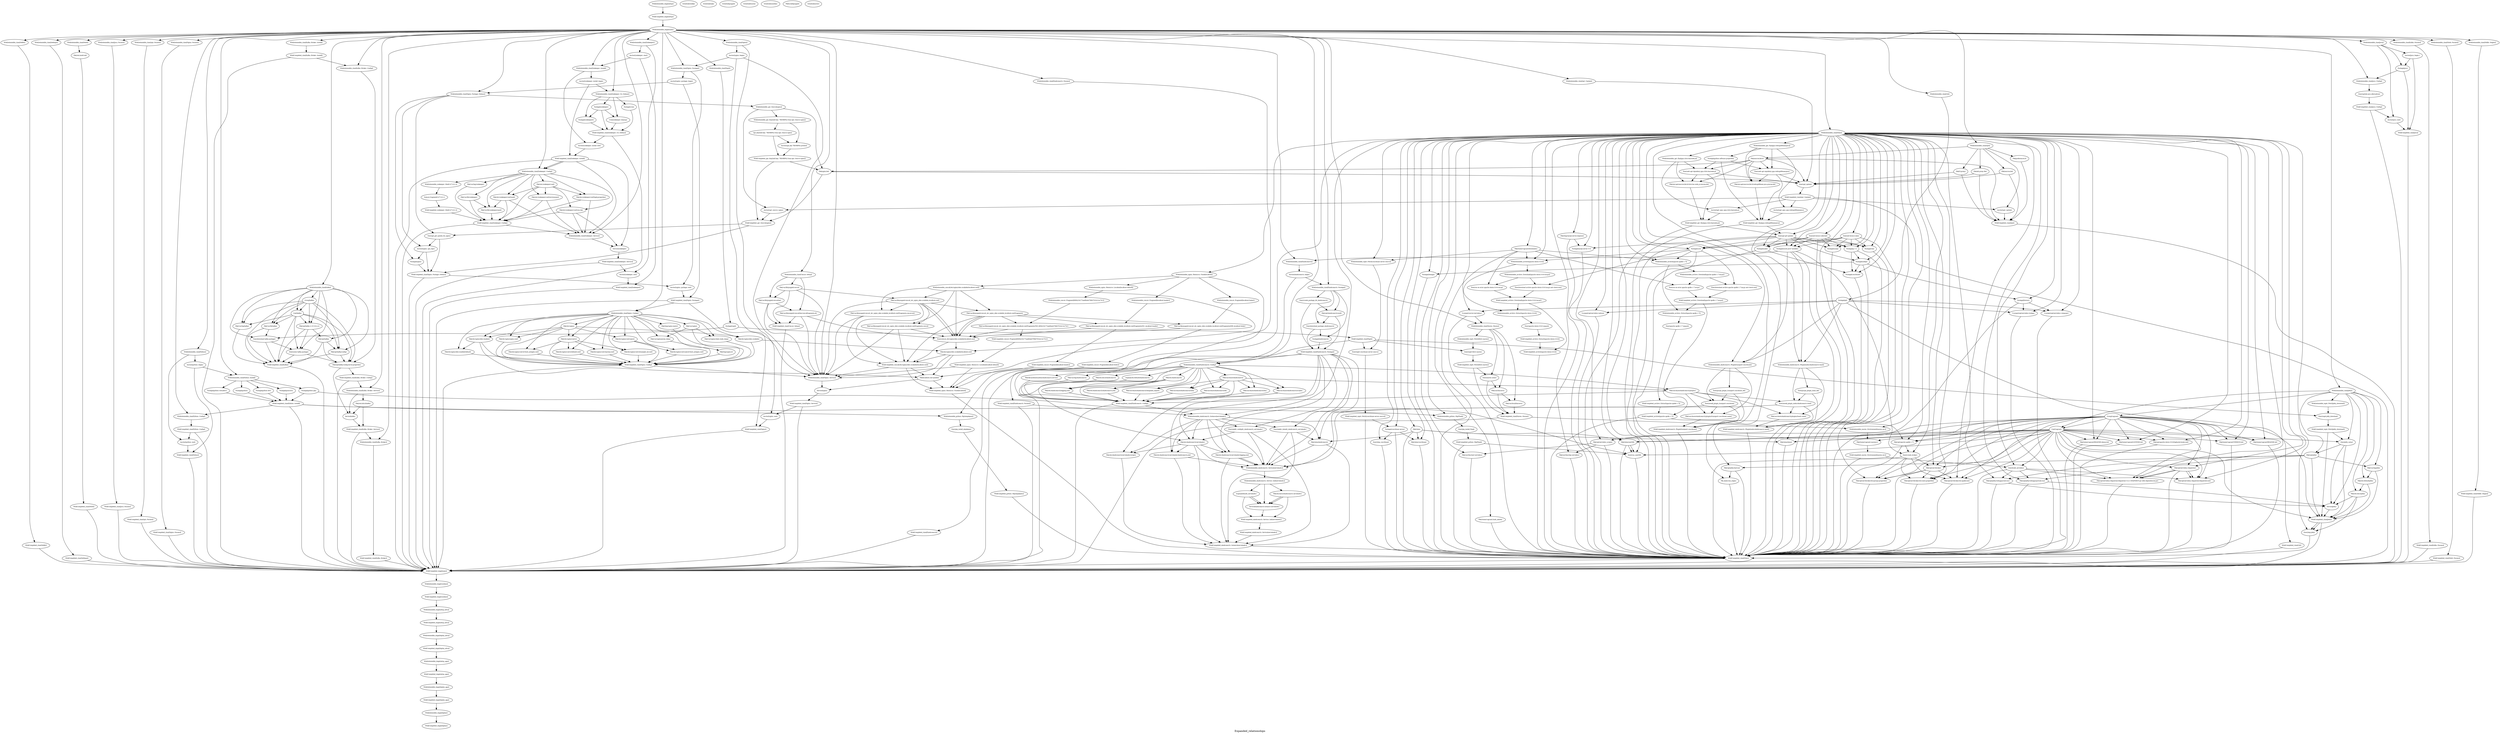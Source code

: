 digraph Expanded_relationships {
    label = "Expanded_relationships"
    "Whit[Completed_class[Kafka::Broker::Config]]" [
        fontsize = 8,
        label = "Whit[Completed_class[Kafka::Broker::Config]]"
    ]

    "File[/etc/nginx/conf.mail.d]" [
        fontsize = 8,
        label = "File[/etc/nginx/conf.mail.d]"
    ]

    "Whit[Admissible_class[Nginx::Package::Debian]]" [
        fontsize = 8,
        label = "Whit[Admissible_class[Nginx::Package::Debian]]"
    ]

    "File[/opt/servioticy-dispatcher/dispatcher-0.4.3-SNAPSHOT-jar-with-dependencies.jar]" [
        fontsize = 8,
        label = "File[/opt/servioticy-dispatcher/dispatcher-0.4.3-SNAPSHOT-jar-with-dependencies.jar]"
    ]

    "Exec[wget-jetty_download]" [
        fontsize = 8,
        label = "Exec[wget-jetty_download]"
    ]

    "File[/etc/nginx/nginx.conf]" [
        fontsize = 8,
        label = "File[/etc/nginx/nginx.conf]"
    ]

    "File[/var/lib/zookeeper]" [
        fontsize = 8,
        label = "File[/var/lib/zookeeper]"
    ]

    "File[/var/lib/puppet/concat/_etc_nginx_sites-available_localhost.conf/fragments.concat.out]" [
        fontsize = 8,
        label = "File[/var/lib/puppet/concat/_etc_nginx_sites-available_localhost.conf/fragments.concat.out]"
    ]

    "Whit[Admissible_class[Stdlib]]" [
        fontsize = 8,
        label = "Whit[Admissible_class[Stdlib]]"
    ]

    "Package[python-software-properties]" [
        fontsize = 8,
        label = "Package[python-software-properties]"
    ]

    "Whit[Admissible_class[Python::Install]]" [
        fontsize = 8,
        label = "Whit[Admissible_class[Python::Install]]"
    ]

    "File[/usr/share/elasticsearch/scripts]" [
        fontsize = 8,
        label = "File[/usr/share/elasticsearch/scripts]"
    ]

    "Whit[Completed_class[Jetty]]" [
        fontsize = 8,
        label = "Whit[Completed_class[Jetty]]"
    ]

    "Whit[Admissible_class[Settings]]" [
        fontsize = 8,
        label = "Whit[Admissible_class[Settings]]"
    ]

    "Anchor[zookeeper::start]" [
        fontsize = 8,
        label = "Anchor[zookeeper::start]"
    ]

    "Exec[mkdir_configdir_elasticsearch_serviolastic]" [
        fontsize = 8,
        label = "Exec[mkdir_configdir_elasticsearch_serviolastic]"
    ]

    "Whit[Completed_elasticsearch::Plugin[mobz/elasticsearch-head]]" [
        fontsize = 8,
        label = "Whit[Completed_elasticsearch::Plugin[mobz/elasticsearch-head]]"
    ]

    "File[/etc/zookeeper/conf/zoo.cfg]" [
        fontsize = 8,
        label = "File[/etc/zookeeper/conf/zoo.cfg]"
    ]

    "File[/etc/elasticsearch/logging.yml]" [
        fontsize = 8,
        label = "File[/etc/elasticsearch/logging.yml]"
    ]

    "Service[zookeeper]" [
        fontsize = 8,
        label = "Service[zookeeper]"
    ]

    "Vcsrepo[/opt/servioticy-indices]" [
        fontsize = 8,
        label = "Vcsrepo[/opt/servioticy-indices]"
    ]

    "Group[vagrant]" [
        fontsize = 8,
        label = "Group[vagrant]"
    ]

    "Anchor[apt::ppa::ppa:webupd8team/java]" [
        fontsize = 8,
        label = "Anchor[apt::ppa::ppa:webupd8team/java]"
    ]

    "Package[python-pip]" [
        fontsize = 8,
        label = "Package[python-pip]"
    ]

    "Exec[wget-fetch-maven]" [
        fontsize = 8,
        label = "Exec[wget-fetch-maven]"
    ]

    "File[/home/vagrant/VERSION.txt]" [
        fontsize = 8,
        label = "File[/home/vagrant/VERSION.txt]"
    ]

    "File[nginx.list]" [
        fontsize = 8,
        label = "File[nginx.list]"
    ]

    "Whit[Admissible_class[Motd]]" [
        fontsize = 8,
        label = "Whit[Admissible_class[Motd]]"
    ]

    "File[/etc/zookeeper/conf]" [
        fontsize = 8,
        label = "File[/etc/zookeeper/conf]"
    ]

    "Whit[Admissible_class[Nginx::Package]]" [
        fontsize = 8,
        label = "Whit[Admissible_class[Nginx::Package]]"
    ]

    "Exec[apache-apollo-1.7 unpack]" [
        fontsize = 8,
        label = "Exec[apache-apollo-1.7 unpack]"
    ]

    "Exec[download-kafka-package]" [
        fontsize = 8,
        label = "Exec[download-kafka-package]"
    ]

    "File[/var/log/kafka]" [
        fontsize = 8,
        label = "File[/var/log/kafka]"
    ]

    "Whit[Admissible_nginx::Resource::Vhost[localhost]]" [
        fontsize = 8,
        label = "Whit[Admissible_nginx::Resource::Vhost[localhost]]"
    ]

    "Whit[Admissible_class[Zookeeper::Install]]" [
        fontsize = 8,
        label = "Whit[Admissible_class[Zookeeper::Install]]"
    ]

    "Exec[apt-get update]" [
        fontsize = 8,
        label = "Exec[apt-get update]"
    ]

    "File[preferences.d]" [
        fontsize = 8,
        label = "File[preferences.d]"
    ]

    "Exec[create_package_dir_elasticsearch]" [
        fontsize = 8,
        label = "Exec[create_package_dir_elasticsearch]"
    ]

    "Whit[Completed_stage[deploy]]" [
        fontsize = 8,
        label = "Whit[Completed_stage[deploy]]"
    ]

    "Anchor[nginx::apt_repo]" [
        fontsize = 8,
        label = "Anchor[nginx::apt_repo]"
    ]

    "Whit[Admissible_class[Elasticsearch::Params]]" [
        fontsize = 8,
        label = "Whit[Admissible_class[Elasticsearch::Params]]"
    ]

    "File[/var/lib/puppet/concat/_etc_nginx_sites-available_localhost.conf/fragments/001_localhost-header]" [
        fontsize = 8,
        label = "File[/var/lib/puppet/concat/_etc_nginx_sites-available_localhost.conf/fragments/001_localhost-header]"
    ]

    "Whit[Completed_class[Python::Install]]" [
        fontsize = 8,
        label = "Whit[Completed_class[Python::Install]]"
    ]

    "File[/etc/motd.tail]" [
        fontsize = 8,
        label = "File[/etc/motd.tail]"
    ]

    "Package[couchbase]" [
        fontsize = 8,
        label = "Package[couchbase]"
    ]

    "Schedule[weekly]" [
        fontsize = 8,
        label = "Schedule[weekly]"
    ]

    "File[/var/lib/puppet/concat/_etc_nginx_sites-available_localhost.conf/fragments.concat]" [
        fontsize = 8,
        label = "File[/var/lib/puppet/concat/_etc_nginx_sites-available_localhost.conf/fragments.concat]"
    ]

    "Anchor[nginx::package::begin]" [
        fontsize = 8,
        label = "Anchor[nginx::package::begin]"
    ]

    "Whit[Admissible_elasticsearch::Plugin[mobz/elasticsearch-head]]" [
        fontsize = 8,
        label = "Whit[Admissible_elasticsearch::Plugin[mobz/elasticsearch-head]]"
    ]

    "Whit[Completed_class[Stdlib::Stages]]" [
        fontsize = 8,
        label = "Whit[Completed_class[Stdlib::Stages]]"
    ]

    "Whit[Completed_class[Motd::Params]]" [
        fontsize = 8,
        label = "Whit[Completed_class[Motd::Params]]"
    ]

    "File[/etc/elasticsearch/serviolastic/elasticsearch.yml]" [
        fontsize = 8,
        label = "File[/etc/elasticsearch/serviolastic/elasticsearch.yml]"
    ]

    "File[/etc/zookeeper/conf/log4j.properties]" [
        fontsize = 8,
        label = "File[/etc/zookeeper/conf/log4j.properties]"
    ]

    "File[/data/userDB]" [
        fontsize = 8,
        label = "File[/data/userDB]"
    ]

    "Augeas[defaults_serviolastic]" [
        fontsize = 8,
        label = "Augeas[defaults_serviolastic]"
    ]

    "Whit[Admissible_concat::Fragment[localhost-header]]" [
        fontsize = 8,
        label = "Whit[Admissible_concat::Fragment[localhost-header]]"
    ]

    "Package[elasticsearch]" [
        fontsize = 8,
        label = "Package[elasticsearch]"
    ]

    "File[/etc/apt/sources.list.d/chris-lea-node_js-precise.list]" [
        fontsize = 8,
        label = "File[/etc/apt/sources.list.d/chris-lea-node_js-precise.list]"
    ]

    "File[/opt/jetty]" [
        fontsize = 8,
        label = "File[/opt/jetty]"
    ]

    "Package[zookeeperd]" [
        fontsize = 8,
        label = "Package[zookeeperd]"
    ]

    "Exec[stop_couchbase]" [
        fontsize = 8,
        label = "Exec[stop_couchbase]"
    ]

    "Anchor[apt::update]" [
        fontsize = 8,
        label = "Anchor[apt::update]"
    ]

    "Whit[Admissible_class[Nginx::Service]]" [
        fontsize = 8,
        label = "Whit[Admissible_class[Nginx::Service]]"
    ]

    "File[/etc/elasticsearch/serviolastic/scripts]" [
        fontsize = 8,
        label = "File[/etc/elasticsearch/serviolastic/scripts]"
    ]

    "File[/etc/nginx/sites-available/localhost.conf]" [
        fontsize = 8,
        label = "File[/etc/nginx/sites-available/localhost.conf]"
    ]

    "Whit[Completed_class[Java]]" [
        fontsize = 8,
        label = "Whit[Completed_class[Java]]"
    ]

    "Whit[Completed_class[Kafka]]" [
        fontsize = 8,
        label = "Whit[Completed_class[Kafka]]"
    ]

    "Whit[Admissible_class[Git]]" [
        fontsize = 8,
        label = "Whit[Admissible_class[Git]]"
    ]

    "Anchor[java::end]" [
        fontsize = 8,
        label = "Anchor[java::end]"
    ]

    "Service[elasticsearch-instance-serviolastic]" [
        fontsize = 8,
        label = "Service[elasticsearch-instance-serviolastic]"
    ]

    "Whit[Admissible_stage[deploy]]" [
        fontsize = 8,
        label = "Whit[Admissible_stage[deploy]]"
    ]

    "File[/data/couchbase]" [
        fontsize = 8,
        label = "File[/data/couchbase]"
    ]

    "Group[kafka]" [
        fontsize = 8,
        label = "Group[kafka]"
    ]

    "Package[couchbase-server]" [
        fontsize = 8,
        label = "Package[couchbase-server]"
    ]

    "File[/opt/jetty/webapps/root.war]" [
        fontsize = 8,
        label = "File[/opt/jetty/webapps/root.war]"
    ]

    "Whit[Admissible_class[Nginx::Config]]" [
        fontsize = 8,
        label = "Whit[Admissible_class[Nginx::Config]]"
    ]

    "Package[nodejs]" [
        fontsize = 8,
        label = "Package[nodejs]"
    ]

    "Anchor[zookeeper::install::begin]" [
        fontsize = 8,
        label = "Anchor[zookeeper::install::begin]"
    ]

    "Anchor[nginx::begin]" [
        fontsize = 8,
        label = "Anchor[nginx::begin]"
    ]

    "Exec[concat_/etc/nginx/sites-available/localhost.conf]" [
        fontsize = 8,
        label = "Exec[concat_/etc/nginx/sites-available/localhost.conf]"
    ]

    "Whit[Admissible_concat::Fragment[fd0b234173aed6ab4786b7032214c741]]" [
        fontsize = 8,
        label = "Whit[Admissible_concat::Fragment[fd0b234173aed6ab4786b7032214c741]]"
    ]

    "Whit[Completed_stage[main]]" [
        fontsize = 8,
        label = "Whit[Completed_stage[main]]"
    ]

    "Anchor[java::begin:]" [
        fontsize = 8,
        label = "Anchor[java::begin:]"
    ]

    "File[/etc/elasticsearch/elasticsearch.yml]" [
        fontsize = 8,
        label = "File[/etc/elasticsearch/elasticsearch.yml]"
    ]

    "File[/var/lib/puppet/concat/bin]" [
        fontsize = 8,
        label = "File[/var/lib/puppet/concat/bin]"
    ]

    "Exec[stop-jetty]" [
        fontsize = 8,
        label = "Exec[stop-jetty]"
    ]

    "File[/opt/jetty/webapps/private.war]" [
        fontsize = 8,
        label = "File[/opt/jetty/webapps/private.war]"
    ]

    "Package[python]" [
        fontsize = 8,
        label = "Package[python]"
    ]

    "Whit[Admissible_concat::Fragment[localhost-footer]]" [
        fontsize = 8,
        label = "Whit[Admissible_concat::Fragment[localhost-footer]]"
    ]

    "Whit[Completed_archive[apache-apollo-1.7]]" [
        fontsize = 8,
        label = "Whit[Completed_archive[apache-apollo-1.7]]"
    ]

    "Whit[Admissible_class[Apt::Update]]" [
        fontsize = 8,
        label = "Whit[Admissible_class[Apt::Update]]"
    ]

    "Package[make]" [
        fontsize = 8,
        label = "Package[make]"
    ]

    "Whit[Admissible_archive[apache-apollo-1.7]]" [
        fontsize = 8,
        label = "Whit[Admissible_archive[apache-apollo-1.7]]"
    ]

    "Whit[Completed_class[Concat::Setup]]" [
        fontsize = 8,
        label = "Whit[Completed_class[Concat::Setup]]"
    ]

    "File[/var/lib/kafka]" [
        fontsize = 8,
        label = "File[/var/lib/kafka]"
    ]

    "Exec[add-apt-repository-ppa:webupd8team/java]" [
        fontsize = 8,
        label = "Exec[add-apt-repository-ppa:webupd8team/java]"
    ]

    "Whit[Completed_stage[deploy_app]]" [
        fontsize = 8,
        label = "Whit[Completed_stage[deploy_app]]"
    ]

    "File[/opt/servioticy-dispatcher/dispatcher.xml]" [
        fontsize = 8,
        label = "File[/opt/servioticy-dispatcher/dispatcher.xml]"
    ]

    "Whit[Admissible_apt::Ppa[ppa:webupd8team/java]]" [
        fontsize = 8,
        label = "Whit[Admissible_apt::Ppa[ppa:webupd8team/java]]"
    ]

    "Whit[Admissible_stage[runtime]]" [
        fontsize = 8,
        label = "Whit[Admissible_stage[runtime]]"
    ]

    "Exec[pip_install_simplejson]" [
        fontsize = 8,
        label = "Exec[pip_install_simplejson]"
    ]

    "Exec[rm-on-error-apache-storm-0.9.6.tar.gz]" [
        fontsize = 8,
        label = "Exec[rm-on-error-apache-storm-0.9.6.tar.gz]"
    ]

    "Whit[Completed_nginx::Resource::Vhost[localhost]]" [
        fontsize = 8,
        label = "Whit[Completed_nginx::Resource::Vhost[localhost]]"
    ]

    "Whit[Admissible_stage[main]]" [
        fontsize = 8,
        label = "Whit[Admissible_stage[main]]"
    ]

    "Package[g++]" [
        fontsize = 8,
        label = "Package[g++]"
    ]

    "File[/opt/kafka]" [
        fontsize = 8,
        label = "File[/opt/kafka]"
    ]

    "File[/opt/servibroker/etc/users.properties]" [
        fontsize = 8,
        label = "File[/opt/servibroker/etc/users.properties]"
    ]

    "File[/var/nginx/client_body_temp]" [
        fontsize = 8,
        label = "File[/var/nginx/client_body_temp]"
    ]

    "Whit[Completed_archive::Extract[apache-apollo-1.7]]" [
        fontsize = 8,
        label = "Whit[Completed_archive::Extract[apache-apollo-1.7]]"
    ]

    "Schedule[daily]" [
        fontsize = 8,
        label = "Schedule[daily]"
    ]

    "Package[python-dev]" [
        fontsize = 8,
        label = "Package[python-dev]"
    ]

    "File[/usr/local/bin/mvn]" [
        fontsize = 8,
        label = "File[/usr/local/bin/mvn]"
    ]

    "Whit[Completed_class[Kafka::Params]]" [
        fontsize = 8,
        label = "Whit[Completed_class[Kafka::Params]]"
    ]

    "Cron[zookeeper-cleanup]" [
        fontsize = 8,
        label = "Cron[zookeeper-cleanup]"
    ]

    "Exec[untar-kafka-package]" [
        fontsize = 8,
        label = "Exec[untar-kafka-package]"
    ]

    "Whit[Admissible_class[Zookeeper::Os::Debian]]" [
        fontsize = 8,
        label = "Whit[Admissible_class[Zookeeper::Os::Debian]]"
    ]

    "Whit[Completed_class[Java::Config]]" [
        fontsize = 8,
        label = "Whit[Completed_class[Java::Config]]"
    ]

    "Exec[wget-couchbase-server-source]" [
        fontsize = 8,
        label = "Exec[wget-couchbase-server-source]"
    ]

    "Whit[Admissible_nginx::Resource::Location[localhost-default]]" [
        fontsize = 8,
        label = "Whit[Admissible_nginx::Resource::Location[localhost-default]]"
    ]

    "File[/etc/elasticsearch/serviolastic]" [
        fontsize = 8,
        label = "File[/etc/elasticsearch/serviolastic]"
    ]

    "File[/var/nginx/proxy_temp]" [
        fontsize = 8,
        label = "File[/var/nginx/proxy_temp]"
    ]

    "File[/etc/nginx/sites-enabled]" [
        fontsize = 8,
        label = "File[/etc/nginx/sites-enabled]"
    ]

    "Whit[Completed_class[Motd]]" [
        fontsize = 8,
        label = "Whit[Completed_class[Motd]]"
    ]

    "Whit[Admissible_class[Java::Params]]" [
        fontsize = 8,
        label = "Whit[Admissible_class[Java::Params]]"
    ]

    "Whit[Admissible_class[Concat::Setup]]" [
        fontsize = 8,
        label = "Whit[Admissible_class[Concat::Setup]]"
    ]

    "Whit[Admissible_stage[deploy_app]]" [
        fontsize = 8,
        label = "Whit[Admissible_stage[deploy_app]]"
    ]

    "Whit[Completed_concat[/etc/nginx/sites-available/localhost.conf]]" [
        fontsize = 8,
        label = "Whit[Completed_concat[/etc/nginx/sites-available/localhost.conf]]"
    ]

    "File[/opt/servioticy_scripts]" [
        fontsize = 8,
        label = "File[/opt/servioticy_scripts]"
    ]

    "Whit[Admissible_class[Kafka::Broker::Install]]" [
        fontsize = 8,
        label = "Whit[Admissible_class[Kafka::Broker::Install]]"
    ]

    "Vcsrepo[/opt/servioticy-composer]" [
        fontsize = 8,
        label = "Vcsrepo[/opt/servioticy-composer]"
    ]

    "File_line[cross_origin]" [
        fontsize = 8,
        label = "File_line[cross_origin]"
    ]

    "Datacat_fragment[127.0.0.1]" [
        fontsize = 8,
        label = "Datacat_fragment[127.0.0.1]"
    ]

    "Whit[Admissible_class[Zookeeper::Config]]" [
        fontsize = 8,
        label = "Whit[Admissible_class[Zookeeper::Config]]"
    ]

    "File[/etc/init.d/elasticsearch-serviolastic]" [
        fontsize = 8,
        label = "File[/etc/init.d/elasticsearch-serviolastic]"
    ]

    "User[kafka]" [
        fontsize = 8,
        label = "User[kafka]"
    ]

    "File[/etc/default/jetty]" [
        fontsize = 8,
        label = "File[/etc/default/jetty]"
    ]

    "Whit[Completed_apt::Ppa[ppa:webupd8team/java]]" [
        fontsize = 8,
        label = "Whit[Completed_apt::Ppa[ppa:webupd8team/java]]"
    ]

    "Whit[Admissible_class[Apt::Params]]" [
        fontsize = 8,
        label = "Whit[Admissible_class[Apt::Params]]"
    ]

    "Service[jetty]" [
        fontsize = 8,
        label = "Service[jetty]"
    ]

    "Whit[Completed_wget::Fetch[jetty_download]]" [
        fontsize = 8,
        label = "Whit[Completed_wget::Fetch[jetty_download]]"
    ]

    "File[/var/nginx]" [
        fontsize = 8,
        label = "File[/var/nginx]"
    ]

    "Whit[Completed_apt::Source[nginx]]" [
        fontsize = 8,
        label = "Whit[Completed_apt::Source[nginx]]"
    ]

    "Whit[Admissible_apt::Source[nginx]]" [
        fontsize = 8,
        label = "Whit[Admissible_apt::Source[nginx]]"
    ]

    "Exec[maven-untar]" [
        fontsize = 8,
        label = "Exec[maven-untar]"
    ]

    "Whit[Admissible_apt::Key[Add key: 7BD9BF62 from Apt::Source nginx]]" [
        fontsize = 8,
        label = "Whit[Admissible_apt::Key[Add key: 7BD9BF62 from Apt::Source nginx]]"
    ]

    "Whit[Completed_class[Zookeeper::Config]]" [
        fontsize = 8,
        label = "Whit[Completed_class[Zookeeper::Config]]"
    ]

    "Exec[create_broker]" [
        fontsize = 8,
        label = "Exec[create_broker]"
    ]

    "Whit[Completed_class[Main]]" [
        fontsize = 8,
        label = "Whit[Completed_class[Main]]"
    ]

    "Exec[install_plugin_transport-couchbase]" [
        fontsize = 8,
        label = "Exec[install_plugin_transport-couchbase]"
    ]

    "Whit[Completed_class[Zookeeper::Os::Debian]]" [
        fontsize = 8,
        label = "Whit[Completed_class[Zookeeper::Os::Debian]]"
    ]

    "Whit[Completed_class[Zookeeper]]" [
        fontsize = 8,
        label = "Whit[Completed_class[Zookeeper]]"
    ]

    "Package[zookeeper]" [
        fontsize = 8,
        label = "Package[zookeeper]"
    ]

    "File[/usr/share/elasticsearch/lib]" [
        fontsize = 8,
        label = "File[/usr/share/elasticsearch/lib]"
    ]

    "Package[unzip]" [
        fontsize = 8,
        label = "Package[unzip]"
    ]

    "File[/opt/servioticy-dispatcher]" [
        fontsize = 8,
        label = "File[/opt/servioticy-dispatcher]"
    ]

    "File[/usr/share/elasticsearch/bin]" [
        fontsize = 8,
        label = "File[/usr/share/elasticsearch/bin]"
    ]

    "Whit[Completed_class[Zookeeper::Install]]" [
        fontsize = 8,
        label = "Whit[Completed_class[Zookeeper::Install]]"
    ]

    "File[/var/lib/puppet/concat/_etc_nginx_sites-available_localhost.conf/fragments/699_localhost-footer]" [
        fontsize = 8,
        label = "File[/var/lib/puppet/concat/_etc_nginx_sites-available_localhost.conf/fragments/699_localhost-footer]"
    ]

    "Whit[Completed_concat::Fragment[fd0b234173aed6ab4786b7032214c741]]" [
        fontsize = 8,
        label = "Whit[Completed_concat::Fragment[fd0b234173aed6ab4786b7032214c741]]"
    ]

    "File[/usr/share/elasticsearch/plugins]" [
        fontsize = 8,
        label = "File[/usr/share/elasticsearch/plugins]"
    ]

    "Anchor[python::begin]" [
        fontsize = 8,
        label = "Anchor[python::begin]"
    ]

    "File[/opt/kafka/config/server.properties]" [
        fontsize = 8,
        label = "File[/opt/kafka/config/server.properties]"
    ]

    "Exec[jetty_untar]" [
        fontsize = 8,
        label = "Exec[jetty_untar]"
    ]

    "Schedule[puppet]" [
        fontsize = 8,
        label = "Schedule[puppet]"
    ]

    "File[/usr/share/elasticsearch]" [
        fontsize = 8,
        label = "File[/usr/share/elasticsearch]"
    ]

    "Whit[Completed_class[Apt]]" [
        fontsize = 8,
        label = "Whit[Completed_class[Apt]]"
    ]

    "Whit[Completed_class[Stdlib]]" [
        fontsize = 8,
        label = "Whit[Completed_class[Stdlib]]"
    ]

    "File[/etc/init.d/kafka]" [
        fontsize = 8,
        label = "File[/etc/init.d/kafka]"
    ]

    "Whit[Admissible_class[Elasticsearch]]" [
        fontsize = 8,
        label = "Whit[Admissible_class[Elasticsearch]]"
    ]

    "Whit[Completed_class[Kafka::Broker::Service]]" [
        fontsize = 8,
        label = "Whit[Completed_class[Kafka::Broker::Service]]"
    ]

    "File[/etc/nginx/sites-available]" [
        fontsize = 8,
        label = "File[/etc/nginx/sites-available]"
    ]

    "Exec[set-licence-seen]" [
        fontsize = 8,
        label = "Exec[set-licence-seen]"
    ]

    "Exec[download archive apache-apollo-1.7.tar.gz and check sum]" [
        fontsize = 8,
        label = "Exec[download archive apache-apollo-1.7.tar.gz and check sum]"
    ]

    "Whit[Admissible_class[Wget]]" [
        fontsize = 8,
        label = "Whit[Admissible_class[Wget]]"
    ]

    "Exec[download_package_elasticsearch]" [
        fontsize = 8,
        label = "Exec[download_package_elasticsearch]"
    ]

    "Anchor[elasticsearch::begin]" [
        fontsize = 8,
        label = "Anchor[elasticsearch::begin]"
    ]

    "Exec[purge_plugin_transport-couchbase_old]" [
        fontsize = 8,
        label = "Exec[purge_plugin_transport-couchbase_old]"
    ]

    "Whit[Admissible_elasticsearch::Service::Init[serviolastic]]" [
        fontsize = 8,
        label = "Whit[Admissible_elasticsearch::Service::Init[serviolastic]]"
    ]

    "Exec[update-java-alternatives]" [
        fontsize = 8,
        label = "Exec[update-java-alternatives]"
    ]

    "Package[curl]" [
        fontsize = 8,
        label = "Package[curl]"
    ]

    "Whit[Admissible_wget::Fetch[fetch-maven]]" [
        fontsize = 8,
        label = "Whit[Admissible_wget::Fetch[fetch-maven]]"
    ]

    "Whit[Admissible_class[Python]]" [
        fontsize = 8,
        label = "Whit[Admissible_class[Python]]"
    ]

    "Vcsrepo[/opt/servioticy-bridge]" [
        fontsize = 8,
        label = "Vcsrepo[/opt/servioticy-bridge]"
    ]

    "Whit[Completed_elasticsearch::Service::Init[serviolastic]]" [
        fontsize = 8,
        label = "Whit[Completed_elasticsearch::Service::Init[serviolastic]]"
    ]

    "File[/data/demo]" [
        fontsize = 8,
        label = "File[/data/demo]"
    ]

    "Whit[Completed_class[Nginx]]" [
        fontsize = 8,
        label = "Whit[Completed_class[Nginx]]"
    ]

    "File[/home/vagrant/README.txt]" [
        fontsize = 8,
        label = "File[/home/vagrant/README.txt]"
    ]

    "Package[stompjs]" [
        fontsize = 8,
        label = "Package[stompjs]"
    ]

    "Whit[Completed_class[Maven::Maven]]" [
        fontsize = 8,
        label = "Whit[Completed_class[Maven::Maven]]"
    ]

    "Whit[Admissible_class[Elasticsearch::Package]]" [
        fontsize = 8,
        label = "Whit[Admissible_class[Elasticsearch::Package]]"
    ]

    "Whit[Admissible_class[Kafka::Broker::Config]]" [
        fontsize = 8,
        label = "Whit[Admissible_class[Kafka::Broker::Config]]"
    ]

    "Whit[Admissible_apt::Ppa[ppa:chris-lea/node.js]]" [
        fontsize = 8,
        label = "Whit[Admissible_apt::Ppa[ppa:chris-lea/node.js]]"
    ]

    "Whit[Admissible_class[Kafka]]" [
        fontsize = 8,
        label = "Whit[Admissible_class[Kafka]]"
    ]

    "Package[java]" [
        fontsize = 8,
        label = "Package[java]"
    ]

    "Whit[Admissible_class[Nginx::Params]]" [
        fontsize = 8,
        label = "Whit[Admissible_class[Nginx::Params]]"
    ]

    "File[01proxy]" [
        fontsize = 8,
        label = "File[01proxy]"
    ]

    "Vcsrepo[/usr/src/servioticy]" [
        fontsize = 8,
        label = "Vcsrepo[/usr/src/servioticy]"
    ]

    "Whit[Admissible_archive::Download[apache-apollo-1.7.tar.gz]]" [
        fontsize = 8,
        label = "Whit[Admissible_archive::Download[apache-apollo-1.7.tar.gz]]"
    ]

    "File[/opt/elasticsearch/swdl]" [
        fontsize = 8,
        label = "File[/opt/elasticsearch/swdl]"
    ]

    "File[/etc/init.d/jetty]" [
        fontsize = 8,
        label = "File[/etc/init.d/jetty]"
    ]

    "Whit[Completed_concat::Fragment[localhost-footer]]" [
        fontsize = 8,
        label = "Whit[Completed_concat::Fragment[localhost-footer]]"
    ]

    "Whit[Admissible_class[Main]]" [
        fontsize = 8,
        label = "Whit[Admissible_class[Main]]"
    ]

    "File[/data]" [
        fontsize = 8,
        label = "File[/data]"
    ]

    "File[/etc/elasticsearch]" [
        fontsize = 8,
        label = "File[/etc/elasticsearch]"
    ]

    "Whit[Completed_python::Pip[Flask]]" [
        fontsize = 8,
        label = "Whit[Completed_python::Pip[Flask]]"
    ]

    "File[/lib/systemd/system/elasticsearch.service]" [
        fontsize = 8,
        label = "File[/lib/systemd/system/elasticsearch.service]"
    ]

    "Whit[Admissible_archive::Extract[apache-apollo-1.7]]" [
        fontsize = 8,
        label = "Whit[Admissible_archive::Extract[apache-apollo-1.7]]"
    ]

    "Whit[Completed_maven::Environment[maven-env]]" [
        fontsize = 8,
        label = "Whit[Completed_maven::Environment[maven-env]]"
    ]

    "File[/var/log/elasticsearch]" [
        fontsize = 8,
        label = "File[/var/log/elasticsearch]"
    ]

    "File[/etc/nginx/conf.d/vhost_autogen.conf]" [
        fontsize = 8,
        label = "File[/etc/nginx/conf.d/vhost_autogen.conf]"
    ]

    "File[/var/lib/zookeeper/myid]" [
        fontsize = 8,
        label = "File[/var/lib/zookeeper/myid]"
    ]

    "Exec[pip_install_Flask]" [
        fontsize = 8,
        label = "Exec[pip_install_Flask]"
    ]

    "Package[cron]" [
        fontsize = 8,
        label = "Package[cron]"
    ]

    "Exec[run_userDB]" [
        fontsize = 8,
        label = "Exec[run_userDB]"
    ]

    "Package[vim]" [
        fontsize = 8,
        label = "Package[vim]"
    ]

    "File[/var/log/zookeeper]" [
        fontsize = 8,
        label = "File[/var/log/zookeeper]"
    ]

    "Whit[Completed_zookeeper::Host[127.0.0.1]]" [
        fontsize = 8,
        label = "Whit[Completed_zookeeper::Host[127.0.0.1]]"
    ]

    "Whit[Completed_elasticsearch::Plugin[transport-couchbase]]" [
        fontsize = 8,
        label = "Whit[Completed_elasticsearch::Plugin[transport-couchbase]]"
    ]

    "Whit[Admissible_wget::Fetch[jetty_download]]" [
        fontsize = 8,
        label = "Whit[Admissible_wget::Fetch[jetty_download]]"
    ]

    "Whit[Admissible_stage[setup_app]]" [
        fontsize = 8,
        label = "Whit[Admissible_stage[setup_app]]"
    ]

    "Package[wget]" [
        fontsize = 8,
        label = "Package[wget]"
    ]

    "File[/var/lib/puppet/concat/bin/concatfragments.sh]" [
        fontsize = 8,
        label = "File[/var/lib/puppet/concat/bin/concatfragments.sh]"
    ]

    "Whit[Completed_apt::Key[Add key: 7BD9BF62 from Apt::Source nginx]]" [
        fontsize = 8,
        label = "Whit[Completed_apt::Key[Add key: 7BD9BF62 from Apt::Source nginx]]"
    ]

    "Whit[Admissible_class[Java::Config]]" [
        fontsize = 8,
        label = "Whit[Admissible_class[Java::Config]]"
    ]

    "File[/var/log/jetty]" [
        fontsize = 8,
        label = "File[/var/log/jetty]"
    ]

    "Exec[apache-storm-0.9.6 unpack]" [
        fontsize = 8,
        label = "Exec[apache-storm-0.9.6 unpack]"
    ]

    "Whit[Completed_archive::Extract[apache-storm-0.9.6]]" [
        fontsize = 8,
        label = "Whit[Completed_archive::Extract[apache-storm-0.9.6]]"
    ]

    "Whit[Admissible_concat[/etc/nginx/sites-available/localhost.conf]]" [
        fontsize = 8,
        label = "Whit[Admissible_concat[/etc/nginx/sites-available/localhost.conf]]"
    ]

    "Package[git]" [
        fontsize = 8,
        label = "Package[git]"
    ]

    "Whit[Completed_class[Settings]]" [
        fontsize = 8,
        label = "Whit[Completed_class[Settings]]"
    ]

    "Apt_key[Add key: 7BD9BF62 from Apt::Source nginx]" [
        fontsize = 8,
        label = "Apt_key[Add key: 7BD9BF62 from Apt::Source nginx]"
    ]

    "Whit[Completed_archive::Download[apache-apollo-1.7.tar.gz]]" [
        fontsize = 8,
        label = "Whit[Completed_archive::Download[apache-apollo-1.7.tar.gz]]"
    ]

    "Whit[Admissible_class[Nginx]]" [
        fontsize = 8,
        label = "Whit[Admissible_class[Nginx]]"
    ]

    "Exec[apt_get_update_for_nginx]" [
        fontsize = 8,
        label = "Exec[apt_get_update_for_nginx]"
    ]

    "Whit[Admissible_elasticsearch::Service[serviolastic]]" [
        fontsize = 8,
        label = "Whit[Admissible_elasticsearch::Service[serviolastic]]"
    ]

    "Anchor[python::end]" [
        fontsize = 8,
        label = "Anchor[python::end]"
    ]

    "File[sources.list.d]" [
        fontsize = 8,
        label = "File[sources.list.d]"
    ]

    "Whit[Admissible_class[Jetty]]" [
        fontsize = 8,
        label = "Whit[Admissible_class[Jetty]]"
    ]

    "File[/usr/bin/start-servioticy]" [
        fontsize = 8,
        label = "File[/usr/bin/start-servioticy]"
    ]

    "Schedule[hourly]" [
        fontsize = 8,
        label = "Schedule[hourly]"
    ]

    "File[/opt/kafka/config]" [
        fontsize = 8,
        label = "File[/opt/kafka/config]"
    ]

    "Anchor[zookeeper::end]" [
        fontsize = 8,
        label = "Anchor[zookeeper::end]"
    ]

    "File[/home/vagrant/.mavenrc]" [
        fontsize = 8,
        label = "File[/home/vagrant/.mavenrc]"
    ]

    "Whit[Completed_class[Nginx::Params]]" [
        fontsize = 8,
        label = "Whit[Completed_class[Nginx::Params]]"
    ]

    "Whit[Completed_class[Java::Params]]" [
        fontsize = 8,
        label = "Whit[Completed_class[Java::Params]]"
    ]

    "File[/etc/elasticsearch/serviolastic/logging.yml]" [
        fontsize = 8,
        label = "File[/etc/elasticsearch/serviolastic/logging.yml]"
    ]

    "Whit[Admissible_python::Pip[Flask]]" [
        fontsize = 8,
        label = "Whit[Admissible_python::Pip[Flask]]"
    ]

    "Whit[Completed_archive[apache-storm-0.9.6]]" [
        fontsize = 8,
        label = "Whit[Completed_archive[apache-storm-0.9.6]]"
    ]

    "User[vagrant]" [
        fontsize = 8,
        label = "User[vagrant]"
    ]

    "File[/opt/apache-apollo-1.7]" [
        fontsize = 8,
        label = "File[/opt/apache-apollo-1.7]"
    ]

    "File[/etc/nginx/conf.d]" [
        fontsize = 8,
        label = "File[/etc/nginx/conf.d]"
    ]

    "Whit[Admissible_class[Java]]" [
        fontsize = 8,
        label = "Whit[Admissible_class[Java]]"
    ]

    "Exec[install_plugin_mobz/elasticsearch-head]" [
        fontsize = 8,
        label = "Exec[install_plugin_mobz/elasticsearch-head]"
    ]

    "Service[kafka]" [
        fontsize = 8,
        label = "Service[kafka]"
    ]

    "Whit[Completed_wget::Fetch[couchbase-server-source]]" [
        fontsize = 8,
        label = "Whit[Completed_wget::Fetch[couchbase-server-source]]"
    ]

    "Whit[Admissible_archive[apache-storm-0.9.6]]" [
        fontsize = 8,
        label = "Whit[Admissible_archive[apache-storm-0.9.6]]"
    ]

    "Whit[Admissible_maven::Environment[maven-env]]" [
        fontsize = 8,
        label = "Whit[Admissible_maven::Environment[maven-env]]"
    ]

    "Whit[Admissible_python::Pip[simplejson]]" [
        fontsize = 8,
        label = "Whit[Admissible_python::Pip[simplejson]]"
    ]

    "Whit[Completed_wget::Fetch[fetch-maven]]" [
        fontsize = 8,
        label = "Whit[Completed_wget::Fetch[fetch-maven]]"
    ]

    "Anchor[apt::source::nginx]" [
        fontsize = 8,
        label = "Anchor[apt::source::nginx]"
    ]

    "File[/home/vagrant/README.demos.txt]" [
        fontsize = 8,
        label = "File[/home/vagrant/README.demos.txt]"
    ]

    "File[/opt/kafka-2.10-0.8.2.2]" [
        fontsize = 8,
        label = "File[/opt/kafka-2.10-0.8.2.2]"
    ]

    "Whit[Admissible_class[Apt]]" [
        fontsize = 8,
        label = "Whit[Admissible_class[Apt]]"
    ]

    "Package[mysql-server-5.5]" [
        fontsize = 8,
        label = "Package[mysql-server-5.5]"
    ]

    "File[/home/vagrant/.bash_aliases]" [
        fontsize = 8,
        label = "File[/home/vagrant/.bash_aliases]"
    ]

    "File[/usr/share/elasticsearch/templates_import]" [
        fontsize = 8,
        label = "File[/usr/share/elasticsearch/templates_import]"
    ]

    "Exec[add-apt-repository-ppa:chris-lea/node.js]" [
        fontsize = 8,
        label = "Exec[add-apt-repository-ppa:chris-lea/node.js]"
    ]

    "Whit[Completed_nginx::Resource::Location[localhost-default]]" [
        fontsize = 8,
        label = "Whit[Completed_nginx::Resource::Location[localhost-default]]"
    ]

    "Whit[Completed_class[Elasticsearch]]" [
        fontsize = 8,
        label = "Whit[Completed_class[Elasticsearch]]"
    ]

    "Whit[Completed_archive::Download[apache-storm-0.9.6.tar.gz]]" [
        fontsize = 8,
        label = "Whit[Completed_archive::Download[apache-storm-0.9.6.tar.gz]]"
    ]

    "Anchor[zookeeper::install::end]" [
        fontsize = 8,
        label = "Anchor[zookeeper::install::end]"
    ]

    "Exec[mkdir_datadir_elasticsearch_serviolastic]" [
        fontsize = 8,
        label = "Exec[mkdir_datadir_elasticsearch_serviolastic]"
    ]

    "Whit[Admissible_class[Python::Config]]" [
        fontsize = 8,
        label = "Whit[Admissible_class[Python::Config]]"
    ]

    "Anchor[apt_key 7BD9BF62 present]" [
        fontsize = 8,
        label = "Anchor[apt_key 7BD9BF62 present]"
    ]

    "Exec[build_servioticy]" [
        fontsize = 8,
        label = "Exec[build_servioticy]"
    ]

    "File[/var/lib/puppet/concat]" [
        fontsize = 8,
        label = "File[/var/lib/puppet/concat]"
    ]

    "File[/etc/nginx/conf.d/default.conf]" [
        fontsize = 8,
        label = "File[/etc/nginx/conf.d/default.conf]"
    ]

    "File[/etc/zookeeper/conf/environment]" [
        fontsize = 8,
        label = "File[/etc/zookeeper/conf/environment]"
    ]

    "File[/usr/bin/mvn]" [
        fontsize = 8,
        label = "File[/usr/bin/mvn]"
    ]

    "Whit[Completed_stage[runtime]]" [
        fontsize = 8,
        label = "Whit[Completed_stage[runtime]]"
    ]

    "Whit[Completed_class[Apt::Update]]" [
        fontsize = 8,
        label = "Whit[Completed_class[Apt::Update]]"
    ]

    "Whit[Completed_stage[setup_infra]]" [
        fontsize = 8,
        label = "Whit[Completed_stage[setup_infra]]"
    ]

    "Whit[Completed_class[Elasticsearch::Package]]" [
        fontsize = 8,
        label = "Whit[Completed_class[Elasticsearch::Package]]"
    ]

    "File[old-proxy-file]" [
        fontsize = 8,
        label = "File[old-proxy-file]"
    ]

    "Exec[download archive apache-storm-0.9.6.tar.gz and check sum]" [
        fontsize = 8,
        label = "Exec[download archive apache-storm-0.9.6.tar.gz and check sum]"
    ]

    "Whit[Admissible_stage[deploy_infra]]" [
        fontsize = 8,
        label = "Whit[Admissible_stage[deploy_infra]]"
    ]

    "Schedule[monthly]" [
        fontsize = 8,
        label = "Schedule[monthly]"
    ]

    "Whit[Completed_class[Apt::Params]]" [
        fontsize = 8,
        label = "Whit[Completed_class[Apt::Params]]"
    ]

    "File[/etc/init.d/elasticsearch]" [
        fontsize = 8,
        label = "File[/etc/init.d/elasticsearch]"
    ]

    "Whit[Completed_class[Nginx::Config]]" [
        fontsize = 8,
        label = "Whit[Completed_class[Nginx::Config]]"
    ]

    "File[/etc/nginx/conf.mail.d/vhost_autogen.conf]" [
        fontsize = 8,
        label = "File[/etc/nginx/conf.mail.d/vhost_autogen.conf]"
    ]

    "Anchor[nginx::package::end]" [
        fontsize = 8,
        label = "Anchor[nginx::package::end]"
    ]

    "File[/var/lib/puppet/concat/_etc_nginx_sites-available_localhost.conf]" [
        fontsize = 8,
        label = "File[/var/lib/puppet/concat/_etc_nginx_sites-available_localhost.conf]"
    ]

    "Whit[Admissible_zookeeper::Host[127.0.0.1]]" [
        fontsize = 8,
        label = "Whit[Admissible_zookeeper::Host[127.0.0.1]]"
    ]

    "File[/usr/share/elasticsearch/data]" [
        fontsize = 8,
        label = "File[/usr/share/elasticsearch/data]"
    ]

    "Package[forever]" [
        fontsize = 8,
        label = "Package[forever]"
    ]

    "Whit[Completed_class[Git]]" [
        fontsize = 8,
        label = "Whit[Completed_class[Git]]"
    ]

    "Whit[Admissible_class[Zookeeper]]" [
        fontsize = 8,
        label = "Whit[Admissible_class[Zookeeper]]"
    ]

    "File[/home/vagrant/downloads/]" [
        fontsize = 8,
        label = "File[/home/vagrant/downloads/]"
    ]

    "File[/usr/share/elasticsearch/plugins/transport-couchbase/.name]" [
        fontsize = 8,
        label = "File[/usr/share/elasticsearch/plugins/transport-couchbase/.name]"
    ]

    "Whit[Admissible_wget::Fetch[couchbase-server-source]]" [
        fontsize = 8,
        label = "Whit[Admissible_wget::Fetch[couchbase-server-source]]"
    ]

    "Whit[Completed_concat::Fragment[localhost-header]]" [
        fontsize = 8,
        label = "Whit[Completed_concat::Fragment[localhost-header]]"
    ]

    "Whit[Admissible_class[Kafka::Broker::Service]]" [
        fontsize = 8,
        label = "Whit[Admissible_class[Kafka::Broker::Service]]"
    ]

    "Package[gunicorn]" [
        fontsize = 8,
        label = "Package[gunicorn]"
    ]

    "Filebucket[puppet]" [
        fontsize = 8,
        label = "Filebucket[puppet]"
    ]

    "File[/opt/servibroker]" [
        fontsize = 8,
        label = "File[/opt/servibroker]"
    ]

    "Package[nginx]" [
        fontsize = 8,
        label = "Package[nginx]"
    ]

    "Whit[Completed_class[Kafka::Broker]]" [
        fontsize = 8,
        label = "Whit[Completed_class[Kafka::Broker]]"
    ]

    "File[/opt/servibroker/etc/apollo.xml]" [
        fontsize = 8,
        label = "File[/opt/servibroker/etc/apollo.xml]"
    ]

    "Whit[Completed_class[Nginx::Package::Debian]]" [
        fontsize = 8,
        label = "Whit[Completed_class[Nginx::Package::Debian]]"
    ]

    "Whit[Completed_class[Kafka::Broker::Install]]" [
        fontsize = 8,
        label = "Whit[Completed_class[Kafka::Broker::Install]]"
    ]

    "Whit[Completed_class[Wget]]" [
        fontsize = 8,
        label = "Whit[Completed_class[Wget]]"
    ]

    "Whit[Completed_class[Elasticsearch::Params]]" [
        fontsize = 8,
        label = "Whit[Completed_class[Elasticsearch::Params]]"
    ]

    "Package[python-virtualenv]" [
        fontsize = 8,
        label = "Package[python-virtualenv]"
    ]

    "Whit[Completed_stage[setup_app]]" [
        fontsize = 8,
        label = "Whit[Completed_stage[setup_app]]"
    ]

    "Whit[Admissible_class[Elasticsearch::Config]]" [
        fontsize = 8,
        label = "Whit[Admissible_class[Elasticsearch::Config]]"
    ]

    "File[/data/elasticsearch]" [
        fontsize = 8,
        label = "File[/data/elasticsearch]"
    ]

    "File[/etc/nginx/conf.d/proxy.conf]" [
        fontsize = 8,
        label = "File[/etc/nginx/conf.d/proxy.conf]"
    ]

    "Whit[Completed_apt::Ppa[ppa:chris-lea/node.js]]" [
        fontsize = 8,
        label = "Whit[Completed_apt::Ppa[ppa:chris-lea/node.js]]"
    ]

    "Exec[apt_update]" [
        fontsize = 8,
        label = "Exec[apt_update]"
    ]

    "File[/etc/zookeeper/conf/myid]" [
        fontsize = 8,
        label = "File[/etc/zookeeper/conf/myid]"
    ]

    "File[/opt/servibroker/etc/groups.properties]" [
        fontsize = 8,
        label = "File[/opt/servibroker/etc/groups.properties]"
    ]

    "File[/tmp/nginx.d]" [
        fontsize = 8,
        label = "File[/tmp/nginx.d]"
    ]

    "Whit[Completed_class[Python::Config]]" [
        fontsize = 8,
        label = "Whit[Completed_class[Python::Config]]"
    ]

    "Whit[Admissible_archive::Extract[apache-storm-0.9.6]]" [
        fontsize = 8,
        label = "Whit[Admissible_archive::Extract[apache-storm-0.9.6]]"
    ]

    "Whit[Admissible_class[Maven::Maven]]" [
        fontsize = 8,
        label = "Whit[Admissible_class[Maven::Maven]]"
    ]

    "Whit[Admissible_class[Kafka::Broker]]" [
        fontsize = 8,
        label = "Whit[Admissible_class[Kafka::Broker]]"
    ]

    "Schedule[never]" [
        fontsize = 8,
        label = "Schedule[never]"
    ]

    "File[localhost.conf symlink]" [
        fontsize = 8,
        label = "File[localhost.conf symlink]"
    ]

    "Whit[Admissible_class[Kafka::Params]]" [
        fontsize = 8,
        label = "Whit[Admissible_class[Kafka::Params]]"
    ]

    "File[/var/lib/puppet/concat/_etc_nginx_sites-available_localhost.conf/fragments/500_fd0b234173aed6ab4786b7032214c741]" [
        fontsize = 8,
        label = "File[/var/lib/puppet/concat/_etc_nginx_sites-available_localhost.conf/fragments/500_fd0b234173aed6ab4786b7032214c741]"
    ]

    "File[sources.list]" [
        fontsize = 8,
        label = "File[sources.list]"
    ]

    "Anchor[nginx::end]" [
        fontsize = 8,
        label = "Anchor[nginx::end]"
    ]

    "Whit[Completed_stage[deploy_infra]]" [
        fontsize = 8,
        label = "Whit[Completed_stage[deploy_infra]]"
    ]

    "Anchor[apt::ppa::ppa:chris-lea/node.js]" [
        fontsize = 8,
        label = "Anchor[apt::ppa::ppa:chris-lea/node.js]"
    ]

    "Whit[Admissible_class[Zookeeper::Service]]" [
        fontsize = 8,
        label = "Whit[Admissible_class[Zookeeper::Service]]"
    ]

    "Whit[Completed_class[Nginx::Package]]" [
        fontsize = 8,
        label = "Whit[Completed_class[Nginx::Package]]"
    ]

    "Whit[Admissible_stage[setup]]" [
        fontsize = 8,
        label = "Whit[Admissible_stage[setup]]"
    ]

    "Whit[Admissible_elasticsearch::Plugin[transport-couchbase]]" [
        fontsize = 8,
        label = "Whit[Admissible_elasticsearch::Plugin[transport-couchbase]]"
    ]

    "File[/etc/nginx]" [
        fontsize = 8,
        label = "File[/etc/nginx]"
    ]

    "Augeas[/etc/default/elasticsearch]" [
        fontsize = 8,
        label = "Augeas[/etc/default/elasticsearch]"
    ]

    "File[/tmp/mysql-server.response]" [
        fontsize = 8,
        label = "File[/tmp/mysql-server.response]"
    ]

    "File[/var/lib/puppet/concat/_etc_nginx_sites-available_localhost.conf/fragments]" [
        fontsize = 8,
        label = "File[/var/lib/puppet/concat/_etc_nginx_sites-available_localhost.conf/fragments]"
    ]

    "Whit[Completed_elasticsearch::Service[serviolastic]]" [
        fontsize = 8,
        label = "Whit[Completed_elasticsearch::Service[serviolastic]]"
    ]

    "Whit[Completed_python::Pip[simplejson]]" [
        fontsize = 8,
        label = "Whit[Completed_python::Pip[simplejson]]"
    ]

    "Exec[purge_plugin_head_old]" [
        fontsize = 8,
        label = "Exec[purge_plugin_head_old]"
    ]

    "Whit[Admissible_elasticsearch::Instance[serviolastic]]" [
        fontsize = 8,
        label = "Whit[Admissible_elasticsearch::Instance[serviolastic]]"
    ]

    "Whit[Completed_stage[setup]]" [
        fontsize = 8,
        label = "Whit[Completed_stage[setup]]"
    ]

    "Exec[set-licence-selected]" [
        fontsize = 8,
        label = "Exec[set-licence-selected]"
    ]

    "File[/usr/share/elasticsearch/plugins/head/.name]" [
        fontsize = 8,
        label = "File[/usr/share/elasticsearch/plugins/head/.name]"
    ]

    "Whit[Completed_class[Python]]" [
        fontsize = 8,
        label = "Whit[Completed_class[Python]]"
    ]

    "Whit[Admissible_stage[setup_infra]]" [
        fontsize = 8,
        label = "Whit[Admissible_stage[setup_infra]]"
    ]

    "Package[oracle-java7-installer]" [
        fontsize = 8,
        label = "Package[oracle-java7-installer]"
    ]

    "Service[nginx]" [
        fontsize = 8,
        label = "Service[nginx]"
    ]

    "File[/home/vagrant/LICENSE.txt]" [
        fontsize = 8,
        label = "File[/home/vagrant/LICENSE.txt]"
    ]

    "File[/opt/apache-storm-0.9.6/logback/cluster.xml]" [
        fontsize = 8,
        label = "File[/opt/apache-storm-0.9.6/logback/cluster.xml]"
    ]

    "Whit[Admissible_class[Motd::Params]]" [
        fontsize = 8,
        label = "Whit[Admissible_class[Motd::Params]]"
    ]

    "Whit[Completed_class[Elasticsearch::Config]]" [
        fontsize = 8,
        label = "Whit[Completed_class[Elasticsearch::Config]]"
    ]

    "Whit[Completed_class[Nginx::Service]]" [
        fontsize = 8,
        label = "Whit[Completed_class[Nginx::Service]]"
    ]

    "Whit[Completed_class[Zookeeper::Service]]" [
        fontsize = 8,
        label = "Whit[Completed_class[Zookeeper::Service]]"
    ]

    "File[/etc/nginx/sites-enabled/default]" [
        fontsize = 8,
        label = "File[/etc/nginx/sites-enabled/default]"
    ]

    "File[/etc/apt/sources.list.d/webupd8team-java-precise.list]" [
        fontsize = 8,
        label = "File[/etc/apt/sources.list.d/webupd8team-java-precise.list]"
    ]

    "Whit[Admissible_class[Stdlib::Stages]]" [
        fontsize = 8,
        label = "Whit[Admissible_class[Stdlib::Stages]]"
    ]

    "File[/usr/bin/stop-servioticy]" [
        fontsize = 8,
        label = "File[/usr/bin/stop-servioticy]"
    ]

    "File[/tmp/nginx.mail.d]" [
        fontsize = 8,
        label = "File[/tmp/nginx.mail.d]"
    ]

    "Exec[rm-on-error-apache-apollo-1.7.tar.gz]" [
        fontsize = 8,
        label = "Exec[rm-on-error-apache-apollo-1.7.tar.gz]"
    ]

    "Whit[Completed_elasticsearch::Instance[serviolastic]]" [
        fontsize = 8,
        label = "Whit[Completed_elasticsearch::Instance[serviolastic]]"
    ]

    "Whit[Admissible_archive::Download[apache-storm-0.9.6.tar.gz]]" [
        fontsize = 8,
        label = "Whit[Admissible_archive::Download[apache-storm-0.9.6.tar.gz]]"
    ]

    "File[/etc/nginx/conf.d/example_ssl.conf]" [
        fontsize = 8,
        label = "File[/etc/nginx/conf.d/example_ssl.conf]"
    ]

    "File[/opt/jetty/start.ini]" [
        fontsize = 8,
        label = "File[/opt/jetty/start.ini]"
    ]

    "File[/opt/kafka/config/server.properties]" -> "Whit[Completed_class[Kafka::Broker::Config]]" [
        fontsize = 8
    ]

    "Whit[Admissible_class[Nginx::Config]]" -> "File[/etc/nginx/conf.mail.d]" [
        fontsize = 8
    ]

    "File[/etc/nginx]" -> "File[/etc/nginx/conf.mail.d]" [
        fontsize = 8
    ]

    "Whit[Admissible_stage[main]]" -> "Whit[Admissible_class[Nginx::Package::Debian]]" [
        fontsize = 8
    ]

    "Anchor[nginx::package::begin]" -> "Whit[Admissible_class[Nginx::Package::Debian]]" [
        fontsize = 8
    ]

    "Exec[build_servioticy]" -> "File[/opt/servioticy-dispatcher/dispatcher-0.4.3-SNAPSHOT-jar-with-dependencies.jar]" [
        fontsize = 8
    ]

    "User[vagrant]" -> "File[/opt/servioticy-dispatcher/dispatcher-0.4.3-SNAPSHOT-jar-with-dependencies.jar]" [
        fontsize = 8
    ]

    "Group[vagrant]" -> "File[/opt/servioticy-dispatcher/dispatcher-0.4.3-SNAPSHOT-jar-with-dependencies.jar]" [
        fontsize = 8
    ]

    "Whit[Admissible_class[Main]]" -> "File[/opt/servioticy-dispatcher/dispatcher-0.4.3-SNAPSHOT-jar-with-dependencies.jar]" [
        fontsize = 8
    ]

    "File[/opt/servioticy-dispatcher]" -> "File[/opt/servioticy-dispatcher/dispatcher-0.4.3-SNAPSHOT-jar-with-dependencies.jar]" [
        fontsize = 8
    ]

    "File[/opt/servioticy-dispatcher]" -> "File[/opt/servioticy-dispatcher/dispatcher-0.4.3-SNAPSHOT-jar-with-dependencies.jar]" [
        fontsize = 8
    ]

    "Whit[Admissible_wget::Fetch[jetty_download]]" -> "Exec[wget-jetty_download]" [
        fontsize = 8
    ]

    "Whit[Completed_class[Wget]]" -> "Exec[wget-jetty_download]" [
        fontsize = 8
    ]

    "Whit[Admissible_class[Nginx::Config]]" -> "File[/etc/nginx/nginx.conf]" [
        fontsize = 8
    ]

    "File[/etc/nginx]" -> "File[/etc/nginx/nginx.conf]" [
        fontsize = 8
    ]

    "Whit[Admissible_class[Zookeeper::Config]]" -> "File[/var/lib/zookeeper]" [
        fontsize = 8
    ]

    "Whit[Admissible_concat[/etc/nginx/sites-available/localhost.conf]]" -> "File[/var/lib/puppet/concat/_etc_nginx_sites-available_localhost.conf/fragments.concat.out]" [
        fontsize = 8
    ]

    "File[/var/lib/puppet/concat/_etc_nginx_sites-available_localhost.conf]" -> "File[/var/lib/puppet/concat/_etc_nginx_sites-available_localhost.conf/fragments.concat.out]" [
        fontsize = 8
    ]

    "Whit[Admissible_stage[main]]" -> "Whit[Admissible_class[Stdlib]]" [
        fontsize = 8
    ]

    "Whit[Admissible_apt::Ppa[ppa:webupd8team/java]]" -> "Package[python-software-properties]" [
        fontsize = 8
    ]

    "Whit[Admissible_stage[main]]" -> "Whit[Admissible_class[Python::Install]]" [
        fontsize = 8
    ]

    "Anchor[python::begin]" -> "Whit[Admissible_class[Python::Install]]" [
        fontsize = 8
    ]

    "Whit[Admissible_class[Elasticsearch::Config]]" -> "File[/usr/share/elasticsearch/scripts]" [
        fontsize = 8
    ]

    "File[/usr/share/elasticsearch]" -> "File[/usr/share/elasticsearch/scripts]" [
        fontsize = 8
    ]

    "File[/var/log/jetty]" -> "Whit[Completed_class[Jetty]]" [
        fontsize = 8
    ]

    "User[vagrant]" -> "Whit[Completed_class[Jetty]]" [
        fontsize = 8
    ]

    "Whit[Completed_wget::Fetch[jetty_download]]" -> "Whit[Completed_class[Jetty]]" [
        fontsize = 8
    ]

    "Group[vagrant]" -> "Whit[Completed_class[Jetty]]" [
        fontsize = 8
    ]

    "File[/etc/init.d/jetty]" -> "Whit[Completed_class[Jetty]]" [
        fontsize = 8
    ]

    "File[/etc/default/jetty]" -> "Whit[Completed_class[Jetty]]" [
        fontsize = 8
    ]

    "File[/opt/jetty]" -> "Whit[Completed_class[Jetty]]" [
        fontsize = 8
    ]

    "Service[jetty]" -> "Whit[Completed_class[Jetty]]" [
        fontsize = 8
    ]

    "Exec[jetty_untar]" -> "Whit[Completed_class[Jetty]]" [
        fontsize = 8
    ]

    "Whit[Admissible_stage[main]]" -> "Whit[Admissible_class[Settings]]" [
        fontsize = 8
    ]

    "Whit[Admissible_class[Zookeeper]]" -> "Anchor[zookeeper::start]" [
        fontsize = 8
    ]

    "Whit[Completed_class[Elasticsearch::Package]]" -> "Exec[mkdir_configdir_elasticsearch_serviolastic]" [
        fontsize = 8
    ]

    "Whit[Admissible_elasticsearch::Instance[serviolastic]]" -> "Exec[mkdir_configdir_elasticsearch_serviolastic]" [
        fontsize = 8
    ]

    "File[/usr/share/elasticsearch/plugins/head/.name]" -> "Whit[Completed_elasticsearch::Plugin[mobz/elasticsearch-head]]" [
        fontsize = 8
    ]

    "Exec[purge_plugin_head_old]" -> "Whit[Completed_elasticsearch::Plugin[mobz/elasticsearch-head]]" [
        fontsize = 8
    ]

    "Exec[install_plugin_mobz/elasticsearch-head]" -> "Whit[Completed_elasticsearch::Plugin[mobz/elasticsearch-head]]" [
        fontsize = 8
    ]

    "Whit[Admissible_class[Zookeeper::Config]]" -> "File[/etc/zookeeper/conf/zoo.cfg]" [
        fontsize = 8
    ]

    "File[/etc/zookeeper/conf]" -> "File[/etc/zookeeper/conf/zoo.cfg]" [
        fontsize = 8
    ]

    "Whit[Admissible_class[Elasticsearch::Config]]" -> "File[/etc/elasticsearch/logging.yml]" [
        fontsize = 8
    ]

    "File[/etc/elasticsearch]" -> "File[/etc/elasticsearch/logging.yml]" [
        fontsize = 8
    ]

    "File[/etc/zookeeper/conf/zoo.cfg]" -> "Service[zookeeper]" [
        fontsize = 8
    ]

    "Whit[Admissible_class[Zookeeper::Service]]" -> "Service[zookeeper]" [
        fontsize = 8
    ]

    "Whit[Completed_class[Zookeeper::Install]]" -> "Service[zookeeper]" [
        fontsize = 8
    ]

    "Whit[Admissible_class[Main]]" -> "Vcsrepo[/opt/servioticy-indices]" [
        fontsize = 8
    ]

    "Package[git]" -> "Vcsrepo[/opt/servioticy-indices]" [
        fontsize = 8
    ]

    "Whit[Admissible_class[Jetty]]" -> "Group[vagrant]" [
        fontsize = 8
    ]

    "Whit[Completed_class[Apt::Update]]" -> "Anchor[apt::ppa::ppa:webupd8team/java]" [
        fontsize = 8
    ]

    "Whit[Admissible_apt::Ppa[ppa:webupd8team/java]]" -> "Anchor[apt::ppa::ppa:webupd8team/java]" [
        fontsize = 8
    ]

    "Whit[Admissible_class[Python::Install]]" -> "Package[python-pip]" [
        fontsize = 8
    ]

    "Whit[Completed_class[Wget]]" -> "Exec[wget-fetch-maven]" [
        fontsize = 8
    ]

    "Whit[Admissible_wget::Fetch[fetch-maven]]" -> "Exec[wget-fetch-maven]" [
        fontsize = 8
    ]

    "User[vagrant]" -> "File[/home/vagrant/VERSION.txt]" [
        fontsize = 8
    ]

    "Group[vagrant]" -> "File[/home/vagrant/VERSION.txt]" [
        fontsize = 8
    ]

    "Whit[Admissible_class[Main]]" -> "File[/home/vagrant/VERSION.txt]" [
        fontsize = 8
    ]

    "Whit[Admissible_apt::Source[nginx]]" -> "File[nginx.list]" [
        fontsize = 8
    ]

    "File[sources.list.d]" -> "File[nginx.list]" [
        fontsize = 8
    ]

    "Whit[Completed_apt::Key[Add key: 7BD9BF62 from Apt::Source nginx]]" -> "File[nginx.list]" [
        fontsize = 8
    ]

    "Whit[Admissible_stage[main]]" -> "Whit[Admissible_class[Motd]]" [
        fontsize = 8
    ]

    "Whit[Admissible_class[Zookeeper::Config]]" -> "File[/etc/zookeeper/conf]" [
        fontsize = 8
    ]

    "Anchor[nginx::begin]" -> "Whit[Admissible_class[Nginx::Package]]" [
        fontsize = 8
    ]

    "Whit[Admissible_stage[main]]" -> "Whit[Admissible_class[Nginx::Package]]" [
        fontsize = 8
    ]

    "Whit[Admissible_archive::Extract[apache-apollo-1.7]]" -> "Exec[apache-apollo-1.7 unpack]" [
        fontsize = 8
    ]

    "Package[wget]" -> "Exec[download-kafka-package]" [
        fontsize = 8
    ]

    "Whit[Admissible_class[Kafka]]" -> "Exec[download-kafka-package]" [
        fontsize = 8
    ]

    "File[/var/lib/kafka]" -> "Exec[download-kafka-package]" [
        fontsize = 8
    ]

    "Whit[Admissible_class[Kafka]]" -> "File[/var/log/kafka]" [
        fontsize = 8
    ]

    "Group[kafka]" -> "File[/var/log/kafka]" [
        fontsize = 8
    ]

    "User[kafka]" -> "File[/var/log/kafka]" [
        fontsize = 8
    ]

    "Whit[Admissible_class[Main]]" -> "Whit[Admissible_nginx::Resource::Vhost[localhost]]" [
        fontsize = 8
    ]

    "Whit[Admissible_stage[main]]" -> "Whit[Admissible_class[Zookeeper::Install]]" [
        fontsize = 8
    ]

    "Anchor[zookeeper::start]" -> "Whit[Admissible_class[Zookeeper::Install]]" [
        fontsize = 8
    ]

    "Whit[Completed_apt::Ppa[ppa:chris-lea/node.js]]" -> "Exec[apt-get update]" [
        fontsize = 8
    ]

    "Whit[Completed_apt::Ppa[ppa:webupd8team/java]]" -> "Exec[apt-get update]" [
        fontsize = 8
    ]

    "Whit[Admissible_class[Main]]" -> "Exec[apt-get update]" [
        fontsize = 8
    ]

    "Whit[Admissible_class[Apt]]" -> "File[preferences.d]" [
        fontsize = 8
    ]

    "Whit[Admissible_class[Elasticsearch::Package]]" -> "Exec[create_package_dir_elasticsearch]" [
        fontsize = 8
    ]

    "Whit[Admissible_stage[deploy]]" -> "Whit[Completed_stage[deploy]]" [
        fontsize = 8
    ]

    "Whit[Admissible_class[Nginx::Package::Debian]]" -> "Anchor[nginx::apt_repo]" [
        fontsize = 8
    ]

    "Exec[apt_get_update_for_nginx]" -> "Anchor[nginx::apt_repo]" [
        fontsize = 8
    ]

    "Whit[Admissible_stage[main]]" -> "Whit[Admissible_class[Elasticsearch::Params]]" [
        fontsize = 8
    ]

    "Whit[Admissible_concat::Fragment[localhost-header]]" -> "File[/var/lib/puppet/concat/_etc_nginx_sites-available_localhost.conf/fragments/001_localhost-header]" [
        fontsize = 8
    ]

    "File[/var/lib/puppet/concat/_etc_nginx_sites-available_localhost.conf/fragments]" -> "File[/var/lib/puppet/concat/_etc_nginx_sites-available_localhost.conf/fragments/001_localhost-header]" [
        fontsize = 8
    ]

    "Package[python-virtualenv]" -> "Whit[Completed_class[Python::Install]]" [
        fontsize = 8
    ]

    "Package[gunicorn]" -> "Whit[Completed_class[Python::Install]]" [
        fontsize = 8
    ]

    "Package[python-pip]" -> "Whit[Completed_class[Python::Install]]" [
        fontsize = 8
    ]

    "Package[python-dev]" -> "Whit[Completed_class[Python::Install]]" [
        fontsize = 8
    ]

    "Package[python]" -> "Whit[Completed_class[Python::Install]]" [
        fontsize = 8
    ]

    "Whit[Admissible_class[Motd]]" -> "File[/etc/motd.tail]" [
        fontsize = 8
    ]

    "Package[make]" -> "Package[couchbase]" [
        fontsize = 8
    ]

    "Whit[Admissible_class[Main]]" -> "Package[couchbase]" [
        fontsize = 8
    ]

    "Package[g++]" -> "Package[couchbase]" [
        fontsize = 8
    ]

    "Package[nodejs]" -> "Package[couchbase]" [
        fontsize = 8
    ]

    "Whit[Admissible_concat[/etc/nginx/sites-available/localhost.conf]]" -> "File[/var/lib/puppet/concat/_etc_nginx_sites-available_localhost.conf/fragments.concat]" [
        fontsize = 8
    ]

    "File[/var/lib/puppet/concat/_etc_nginx_sites-available_localhost.conf]" -> "File[/var/lib/puppet/concat/_etc_nginx_sites-available_localhost.conf/fragments.concat]" [
        fontsize = 8
    ]

    "Whit[Admissible_class[Nginx::Package]]" -> "Anchor[nginx::package::begin]" [
        fontsize = 8
    ]

    "Package[oracle-java7-installer]" -> "Whit[Admissible_elasticsearch::Plugin[mobz/elasticsearch-head]]" [
        fontsize = 8
    ]

    "Package[git]" -> "Whit[Admissible_elasticsearch::Plugin[mobz/elasticsearch-head]]" [
        fontsize = 8
    ]

    "Whit[Admissible_class[Main]]" -> "Whit[Admissible_elasticsearch::Plugin[mobz/elasticsearch-head]]" [
        fontsize = 8
    ]

    "Whit[Admissible_class[Stdlib::Stages]]" -> "Whit[Completed_class[Stdlib::Stages]]" [
        fontsize = 8
    ]

    "Whit[Admissible_class[Motd::Params]]" -> "Whit[Completed_class[Motd::Params]]" [
        fontsize = 8
    ]

    "File[/etc/elasticsearch/serviolastic]" -> "File[/etc/elasticsearch/serviolastic/elasticsearch.yml]" [
        fontsize = 8
    ]

    "Whit[Completed_class[Elasticsearch::Package]]" -> "File[/etc/elasticsearch/serviolastic/elasticsearch.yml]" [
        fontsize = 8
    ]

    "Whit[Admissible_elasticsearch::Instance[serviolastic]]" -> "File[/etc/elasticsearch/serviolastic/elasticsearch.yml]" [
        fontsize = 8
    ]

    "Whit[Admissible_class[Zookeeper::Config]]" -> "File[/etc/zookeeper/conf/log4j.properties]" [
        fontsize = 8
    ]

    "File[/etc/zookeeper/conf]" -> "File[/etc/zookeeper/conf/log4j.properties]" [
        fontsize = 8
    ]

    "File[/data]" -> "File[/data/userDB]" [
        fontsize = 8
    ]

    "User[vagrant]" -> "File[/data/userDB]" [
        fontsize = 8
    ]

    "Group[vagrant]" -> "File[/data/userDB]" [
        fontsize = 8
    ]

    "Whit[Admissible_class[Main]]" -> "File[/data/userDB]" [
        fontsize = 8
    ]

    "Whit[Admissible_elasticsearch::Service::Init[serviolastic]]" -> "Augeas[defaults_serviolastic]" [
        fontsize = 8
    ]

    "Whit[Admissible_nginx::Resource::Vhost[localhost]]" -> "Whit[Admissible_concat::Fragment[localhost-header]]" [
        fontsize = 8
    ]

    "Exec[download_package_elasticsearch]" -> "Package[elasticsearch]" [
        fontsize = 8
    ]

    "Whit[Admissible_class[Elasticsearch::Package]]" -> "Package[elasticsearch]" [
        fontsize = 8
    ]

    "Whit[Admissible_apt::Ppa[ppa:chris-lea/node.js]]" -> "File[/etc/apt/sources.list.d/chris-lea-node_js-precise.list]" [
        fontsize = 8
    ]

    "File[sources.list.d]" -> "File[/etc/apt/sources.list.d/chris-lea-node_js-precise.list]" [
        fontsize = 8
    ]

    "Exec[add-apt-repository-ppa:chris-lea/node.js]" -> "File[/etc/apt/sources.list.d/chris-lea-node_js-precise.list]" [
        fontsize = 8
    ]

    "Whit[Admissible_class[Jetty]]" -> "File[/opt/jetty]" [
        fontsize = 8
    ]

    "Exec[jetty_untar]" -> "File[/opt/jetty]" [
        fontsize = 8
    ]

    "Package[zookeeper]" -> "Package[zookeeperd]" [
        fontsize = 8
    ]

    "Whit[Admissible_class[Zookeeper::Os::Debian]]" -> "Package[zookeeperd]" [
        fontsize = 8
    ]

    "Package[couchbase-server]" -> "Exec[stop_couchbase]" [
        fontsize = 8
    ]

    "Whit[Admissible_class[Main]]" -> "Exec[stop_couchbase]" [
        fontsize = 8
    ]

    "Whit[Completed_class[Apt::Update]]" -> "Anchor[apt::update]" [
        fontsize = 8
    ]

    "Whit[Admissible_class[Apt]]" -> "Anchor[apt::update]" [
        fontsize = 8
    ]

    "File[/var/lib/puppet/concat/bin]" -> "Whit[Admissible_class[Nginx::Service]]" [
        fontsize = 8
    ]

    "Anchor[nginx::begin]" -> "Whit[Admissible_class[Nginx::Service]]" [
        fontsize = 8
    ]

    "Whit[Admissible_stage[main]]" -> "Whit[Admissible_class[Nginx::Service]]" [
        fontsize = 8
    ]

    "File[/var/lib/puppet/concat/_etc_nginx_sites-available_localhost.conf/fragments.concat]" -> "Whit[Admissible_class[Nginx::Service]]" [
        fontsize = 8
    ]

    "Whit[Completed_class[Nginx::Package]]" -> "Whit[Admissible_class[Nginx::Service]]" [
        fontsize = 8
    ]

    "Whit[Completed_nginx::Resource::Location[localhost-default]]" -> "Whit[Admissible_class[Nginx::Service]]" [
        fontsize = 8
    ]

    "Whit[Completed_class[Nginx::Config]]" -> "Whit[Admissible_class[Nginx::Service]]" [
        fontsize = 8
    ]

    "File[/var/lib/puppet/concat/_etc_nginx_sites-available_localhost.conf]" -> "Whit[Admissible_class[Nginx::Service]]" [
        fontsize = 8
    ]

    "File[/var/lib/puppet/concat]" -> "Whit[Admissible_class[Nginx::Service]]" [
        fontsize = 8
    ]

    "Whit[Completed_concat[/etc/nginx/sites-available/localhost.conf]]" -> "Whit[Admissible_class[Nginx::Service]]" [
        fontsize = 8
    ]

    "File[/var/lib/puppet/concat/_etc_nginx_sites-available_localhost.conf/fragments.concat.out]" -> "Whit[Admissible_class[Nginx::Service]]" [
        fontsize = 8
    ]

    "File[/etc/nginx/sites-available/localhost.conf]" -> "Whit[Admissible_class[Nginx::Service]]" [
        fontsize = 8
    ]

    "File[/var/lib/puppet/concat/bin/concatfragments.sh]" -> "Whit[Admissible_class[Nginx::Service]]" [
        fontsize = 8
    ]

    "File[/etc/elasticsearch/serviolastic]" -> "File[/etc/elasticsearch/serviolastic/scripts]" [
        fontsize = 8
    ]

    "Whit[Admissible_elasticsearch::Instance[serviolastic]]" -> "File[/etc/elasticsearch/serviolastic/scripts]" [
        fontsize = 8
    ]

    "File[/usr/share/elasticsearch/scripts]" -> "File[/etc/elasticsearch/serviolastic/scripts]" [
        fontsize = 8
    ]

    "Whit[Admissible_concat[/etc/nginx/sites-available/localhost.conf]]" -> "File[/etc/nginx/sites-available/localhost.conf]" [
        fontsize = 8
    ]

    "File[/etc/nginx/sites-available]" -> "File[/etc/nginx/sites-available/localhost.conf]" [
        fontsize = 8
    ]

    "Exec[concat_/etc/nginx/sites-available/localhost.conf]" -> "File[/etc/nginx/sites-available/localhost.conf]" [
        fontsize = 8
    ]

    "Anchor[java::end]" -> "Whit[Completed_class[Java]]" [
        fontsize = 8
    ]

    "Package[java]" -> "Whit[Completed_class[Java]]" [
        fontsize = 8
    ]

    "Anchor[java::begin:]" -> "Whit[Completed_class[Java]]" [
        fontsize = 8
    ]

    "Exec[download-kafka-package]" -> "Whit[Completed_class[Kafka]]" [
        fontsize = 8
    ]

    "Exec[untar-kafka-package]" -> "Whit[Completed_class[Kafka]]" [
        fontsize = 8
    ]

    "File[/opt/kafka-2.10-0.8.2.2]" -> "Whit[Completed_class[Kafka]]" [
        fontsize = 8
    ]

    "File[/var/log/kafka]" -> "Whit[Completed_class[Kafka]]" [
        fontsize = 8
    ]

    "Group[kafka]" -> "Whit[Completed_class[Kafka]]" [
        fontsize = 8
    ]

    "File[/opt/kafka/config]" -> "Whit[Completed_class[Kafka]]" [
        fontsize = 8
    ]

    "File[/var/lib/kafka]" -> "Whit[Completed_class[Kafka]]" [
        fontsize = 8
    ]

    "User[kafka]" -> "Whit[Completed_class[Kafka]]" [
        fontsize = 8
    ]

    "File[/opt/kafka]" -> "Whit[Completed_class[Kafka]]" [
        fontsize = 8
    ]

    "Whit[Admissible_stage[main]]" -> "Whit[Admissible_class[Git]]" [
        fontsize = 8
    ]

    "Whit[Admissible_class[Java]]" -> "Anchor[java::end]" [
        fontsize = 8
    ]

    "Whit[Completed_class[Java::Config]]" -> "Anchor[java::end]" [
        fontsize = 8
    ]

    "Augeas[defaults_serviolastic]" -> "Service[elasticsearch-instance-serviolastic]" [
        fontsize = 8
    ]

    "Augeas[defaults_serviolastic]" -> "Service[elasticsearch-instance-serviolastic]" [
        fontsize = 8
    ]

    "Whit[Admissible_elasticsearch::Service::Init[serviolastic]]" -> "Service[elasticsearch-instance-serviolastic]" [
        fontsize = 8
    ]

    "File[/etc/init.d/elasticsearch-serviolastic]" -> "Service[elasticsearch-instance-serviolastic]" [
        fontsize = 8
    ]

    "File[/etc/init.d/elasticsearch-serviolastic]" -> "Service[elasticsearch-instance-serviolastic]" [
        fontsize = 8
    ]

    "Whit[Completed_stage[deploy_app]]" -> "Whit[Admissible_stage[deploy]]" [
        fontsize = 8
    ]

    "Package[couchbase-server]" -> "File[/data/couchbase]" [
        fontsize = 8
    ]

    "File[/data]" -> "File[/data/couchbase]" [
        fontsize = 8
    ]

    "Whit[Admissible_class[Main]]" -> "File[/data/couchbase]" [
        fontsize = 8
    ]

    "Whit[Admissible_class[Kafka]]" -> "Group[kafka]" [
        fontsize = 8
    ]

    "Whit[Completed_wget::Fetch[couchbase-server-source]]" -> "Package[couchbase-server]" [
        fontsize = 8
    ]

    "Whit[Admissible_class[Main]]" -> "Package[couchbase-server]" [
        fontsize = 8
    ]

    "Exec[build_servioticy]" -> "File[/opt/jetty/webapps/root.war]" [
        fontsize = 8
    ]

    "Whit[Admissible_class[Main]]" -> "File[/opt/jetty/webapps/root.war]" [
        fontsize = 8
    ]

    "File[/opt/jetty]" -> "File[/opt/jetty/webapps/root.war]" [
        fontsize = 8
    ]

    "Whit[Admissible_stage[main]]" -> "Whit[Admissible_class[Nginx::Config]]" [
        fontsize = 8
    ]

    "Whit[Completed_class[Nginx::Package]]" -> "Whit[Admissible_class[Nginx::Config]]" [
        fontsize = 8
    ]

    "Whit[Admissible_class[Main]]" -> "Package[nodejs]" [
        fontsize = 8
    ]

    "Exec[apt-get update]" -> "Package[nodejs]" [
        fontsize = 8
    ]

    "Package[g++]" -> "Package[nodejs]" [
        fontsize = 8
    ]

    "Whit[Admissible_class[Zookeeper::Install]]" -> "Anchor[zookeeper::install::begin]" [
        fontsize = 8
    ]

    "Whit[Admissible_class[Nginx]]" -> "Anchor[nginx::begin]" [
        fontsize = 8
    ]

    "File[/var/lib/puppet/concat/_etc_nginx_sites-available_localhost.conf/fragments/699_localhost-footer]" -> "Exec[concat_/etc/nginx/sites-available/localhost.conf]" [
        fontsize = 8
    ]

    "File[/var/lib/puppet/concat/_etc_nginx_sites-available_localhost.conf/fragments.concat]" -> "Exec[concat_/etc/nginx/sites-available/localhost.conf]" [
        fontsize = 8
    ]

    "File[/var/lib/puppet/concat/_etc_nginx_sites-available_localhost.conf/fragments/500_fd0b234173aed6ab4786b7032214c741]" -> "Exec[concat_/etc/nginx/sites-available/localhost.conf]" [
        fontsize = 8
    ]

    "File[/var/lib/puppet/concat/_etc_nginx_sites-available_localhost.conf/fragments/001_localhost-header]" -> "Exec[concat_/etc/nginx/sites-available/localhost.conf]" [
        fontsize = 8
    ]

    "Whit[Admissible_concat[/etc/nginx/sites-available/localhost.conf]]" -> "Exec[concat_/etc/nginx/sites-available/localhost.conf]" [
        fontsize = 8
    ]

    "File[/var/lib/puppet/concat/_etc_nginx_sites-available_localhost.conf]" -> "Exec[concat_/etc/nginx/sites-available/localhost.conf]" [
        fontsize = 8
    ]

    "File[/var/lib/puppet/concat/_etc_nginx_sites-available_localhost.conf]" -> "Exec[concat_/etc/nginx/sites-available/localhost.conf]" [
        fontsize = 8
    ]

    "File[/var/lib/puppet/concat/_etc_nginx_sites-available_localhost.conf/fragments]" -> "Exec[concat_/etc/nginx/sites-available/localhost.conf]" [
        fontsize = 8
    ]

    "File[/var/lib/puppet/concat/_etc_nginx_sites-available_localhost.conf/fragments]" -> "Exec[concat_/etc/nginx/sites-available/localhost.conf]" [
        fontsize = 8
    ]

    "File[/var/lib/puppet/concat/bin/concatfragments.sh]" -> "Exec[concat_/etc/nginx/sites-available/localhost.conf]" [
        fontsize = 8
    ]

    "Whit[Admissible_nginx::Resource::Location[localhost-default]]" -> "Whit[Admissible_concat::Fragment[fd0b234173aed6ab4786b7032214c741]]" [
        fontsize = 8
    ]

    "Whit[Completed_class[Main]]" -> "Whit[Completed_stage[main]]" [
        fontsize = 8
    ]

    "Whit[Completed_class[Apt::Params]]" -> "Whit[Completed_stage[main]]" [
        fontsize = 8
    ]

    "Whit[Completed_class[Stdlib]]" -> "Whit[Completed_stage[main]]" [
        fontsize = 8
    ]

    "Whit[Completed_class[Elasticsearch::Config]]" -> "Whit[Completed_stage[main]]" [
        fontsize = 8
    ]

    "Whit[Completed_class[Git]]" -> "Whit[Completed_stage[main]]" [
        fontsize = 8
    ]

    "Whit[Completed_class[Zookeeper::Service]]" -> "Whit[Completed_stage[main]]" [
        fontsize = 8
    ]

    "Whit[Completed_class[Elasticsearch]]" -> "Whit[Completed_stage[main]]" [
        fontsize = 8
    ]

    "Whit[Completed_class[Motd]]" -> "Whit[Completed_stage[main]]" [
        fontsize = 8
    ]

    "Whit[Completed_class[Stdlib::Stages]]" -> "Whit[Completed_stage[main]]" [
        fontsize = 8
    ]

    "Whit[Completed_class[Apt::Update]]" -> "Whit[Completed_stage[main]]" [
        fontsize = 8
    ]

    "Whit[Completed_class[Nginx::Package]]" -> "Whit[Completed_stage[main]]" [
        fontsize = 8
    ]

    "Whit[Completed_class[Apt]]" -> "Whit[Completed_stage[main]]" [
        fontsize = 8
    ]

    "Whit[Completed_class[Concat::Setup]]" -> "Whit[Completed_stage[main]]" [
        fontsize = 8
    ]

    "Whit[Completed_class[Nginx::Package::Debian]]" -> "Whit[Completed_stage[main]]" [
        fontsize = 8
    ]

    "Whit[Completed_class[Elasticsearch::Params]]" -> "Whit[Completed_stage[main]]" [
        fontsize = 8
    ]

    "Whit[Completed_class[Kafka::Broker]]" -> "Whit[Completed_stage[main]]" [
        fontsize = 8
    ]

    "Whit[Completed_class[Zookeeper]]" -> "Whit[Completed_stage[main]]" [
        fontsize = 8
    ]

    "Whit[Completed_class[Nginx::Config]]" -> "Whit[Completed_stage[main]]" [
        fontsize = 8
    ]

    "Whit[Completed_class[Wget]]" -> "Whit[Completed_stage[main]]" [
        fontsize = 8
    ]

    "Whit[Completed_class[Python]]" -> "Whit[Completed_stage[main]]" [
        fontsize = 8
    ]

    "Whit[Completed_class[Nginx::Params]]" -> "Whit[Completed_stage[main]]" [
        fontsize = 8
    ]

    "Whit[Completed_class[Nginx]]" -> "Whit[Completed_stage[main]]" [
        fontsize = 8
    ]

    "Whit[Completed_class[Jetty]]" -> "Whit[Completed_stage[main]]" [
        fontsize = 8
    ]

    "Whit[Completed_class[Kafka::Broker::Service]]" -> "Whit[Completed_stage[main]]" [
        fontsize = 8
    ]

    "Whit[Completed_class[Python::Config]]" -> "Whit[Completed_stage[main]]" [
        fontsize = 8
    ]

    "Whit[Completed_class[Elasticsearch::Package]]" -> "Whit[Completed_stage[main]]" [
        fontsize = 8
    ]

    "Whit[Completed_class[Java::Config]]" -> "Whit[Completed_stage[main]]" [
        fontsize = 8
    ]

    "Whit[Completed_class[Kafka]]" -> "Whit[Completed_stage[main]]" [
        fontsize = 8
    ]

    "Whit[Completed_class[Motd::Params]]" -> "Whit[Completed_stage[main]]" [
        fontsize = 8
    ]

    "Whit[Completed_class[Python::Install]]" -> "Whit[Completed_stage[main]]" [
        fontsize = 8
    ]

    "Whit[Completed_class[Maven::Maven]]" -> "Whit[Completed_stage[main]]" [
        fontsize = 8
    ]

    "Whit[Completed_class[Settings]]" -> "Whit[Completed_stage[main]]" [
        fontsize = 8
    ]

    "Whit[Completed_class[Zookeeper::Config]]" -> "Whit[Completed_stage[main]]" [
        fontsize = 8
    ]

    "Whit[Completed_class[Java]]" -> "Whit[Completed_stage[main]]" [
        fontsize = 8
    ]

    "Whit[Completed_class[Nginx::Service]]" -> "Whit[Completed_stage[main]]" [
        fontsize = 8
    ]

    "Whit[Completed_class[Java::Params]]" -> "Whit[Completed_stage[main]]" [
        fontsize = 8
    ]

    "Whit[Completed_class[Kafka::Params]]" -> "Whit[Completed_stage[main]]" [
        fontsize = 8
    ]

    "Whit[Completed_class[Kafka::Broker::Config]]" -> "Whit[Completed_stage[main]]" [
        fontsize = 8
    ]

    "Whit[Completed_class[Kafka::Broker::Install]]" -> "Whit[Completed_stage[main]]" [
        fontsize = 8
    ]

    "Whit[Completed_class[Zookeeper::Os::Debian]]" -> "Whit[Completed_stage[main]]" [
        fontsize = 8
    ]

    "Whit[Completed_class[Zookeeper::Install]]" -> "Whit[Completed_stage[main]]" [
        fontsize = 8
    ]

    "Whit[Admissible_class[Java]]" -> "Anchor[java::begin:]" [
        fontsize = 8
    ]

    "Whit[Admissible_class[Elasticsearch::Config]]" -> "File[/etc/elasticsearch/elasticsearch.yml]" [
        fontsize = 8
    ]

    "File[/etc/elasticsearch]" -> "File[/etc/elasticsearch/elasticsearch.yml]" [
        fontsize = 8
    ]

    "File[/var/lib/puppet/concat]" -> "File[/var/lib/puppet/concat/bin]" [
        fontsize = 8
    ]

    "Whit[Admissible_class[Concat::Setup]]" -> "File[/var/lib/puppet/concat/bin]" [
        fontsize = 8
    ]

    "Whit[Completed_class[Jetty]]" -> "Exec[stop-jetty]" [
        fontsize = 8
    ]

    "Whit[Completed_class[Jetty]]" -> "Exec[stop-jetty]" [
        fontsize = 8
    ]

    "Whit[Admissible_class[Main]]" -> "Exec[stop-jetty]" [
        fontsize = 8
    ]

    "File[/etc/init.d/jetty]" -> "Exec[stop-jetty]" [
        fontsize = 8
    ]

    "Exec[build_servioticy]" -> "File[/opt/jetty/webapps/private.war]" [
        fontsize = 8
    ]

    "Whit[Admissible_class[Main]]" -> "File[/opt/jetty/webapps/private.war]" [
        fontsize = 8
    ]

    "File[/opt/jetty]" -> "File[/opt/jetty/webapps/private.war]" [
        fontsize = 8
    ]

    "Whit[Admissible_class[Python::Install]]" -> "Package[python]" [
        fontsize = 8
    ]

    "Whit[Admissible_nginx::Resource::Vhost[localhost]]" -> "Whit[Admissible_concat::Fragment[localhost-footer]]" [
        fontsize = 8
    ]

    "Whit[Completed_archive::Download[apache-apollo-1.7.tar.gz]]" -> "Whit[Completed_archive[apache-apollo-1.7]]" [
        fontsize = 8
    ]

    "Whit[Completed_archive::Extract[apache-apollo-1.7]]" -> "Whit[Completed_archive[apache-apollo-1.7]]" [
        fontsize = 8
    ]

    "Whit[Admissible_stage[main]]" -> "Whit[Admissible_class[Apt::Update]]" [
        fontsize = 8
    ]

    "Exec[set-licence-selected]" -> "Package[make]" [
        fontsize = 8
    ]

    "Exec[set-licence-seen]" -> "Package[make]" [
        fontsize = 8
    ]

    "Whit[Admissible_class[Main]]" -> "Package[make]" [
        fontsize = 8
    ]

    "Exec[apt-get update]" -> "Package[make]" [
        fontsize = 8
    ]

    "File[/home/vagrant/downloads/]" -> "Whit[Admissible_archive[apache-apollo-1.7]]" [
        fontsize = 8
    ]

    "Package[curl]" -> "Whit[Admissible_archive[apache-apollo-1.7]]" [
        fontsize = 8
    ]

    "Whit[Admissible_class[Main]]" -> "Whit[Admissible_archive[apache-apollo-1.7]]" [
        fontsize = 8
    ]

    "File[/var/lib/puppet/concat/bin]" -> "Whit[Completed_class[Concat::Setup]]" [
        fontsize = 8
    ]

    "File[/var/lib/puppet/concat]" -> "Whit[Completed_class[Concat::Setup]]" [
        fontsize = 8
    ]

    "File[/var/lib/puppet/concat/bin/concatfragments.sh]" -> "Whit[Completed_class[Concat::Setup]]" [
        fontsize = 8
    ]

    "Whit[Admissible_class[Kafka]]" -> "File[/var/lib/kafka]" [
        fontsize = 8
    ]

    "Group[kafka]" -> "File[/var/lib/kafka]" [
        fontsize = 8
    ]

    "User[kafka]" -> "File[/var/lib/kafka]" [
        fontsize = 8
    ]

    "Package[python-software-properties]" -> "Exec[add-apt-repository-ppa:webupd8team/java]" [
        fontsize = 8
    ]

    "Whit[Admissible_apt::Ppa[ppa:webupd8team/java]]" -> "Exec[add-apt-repository-ppa:webupd8team/java]" [
        fontsize = 8
    ]

    "File[sources.list.d]" -> "Exec[add-apt-repository-ppa:webupd8team/java]" [
        fontsize = 8
    ]

    "Whit[Admissible_stage[deploy_app]]" -> "Whit[Completed_stage[deploy_app]]" [
        fontsize = 8
    ]

    "Exec[build_servioticy]" -> "File[/opt/servioticy-dispatcher/dispatcher.xml]" [
        fontsize = 8
    ]

    "User[vagrant]" -> "File[/opt/servioticy-dispatcher/dispatcher.xml]" [
        fontsize = 8
    ]

    "Group[vagrant]" -> "File[/opt/servioticy-dispatcher/dispatcher.xml]" [
        fontsize = 8
    ]

    "Whit[Admissible_class[Main]]" -> "File[/opt/servioticy-dispatcher/dispatcher.xml]" [
        fontsize = 8
    ]

    "File[/opt/servioticy-dispatcher]" -> "File[/opt/servioticy-dispatcher/dispatcher.xml]" [
        fontsize = 8
    ]

    "File[/opt/servioticy-dispatcher]" -> "File[/opt/servioticy-dispatcher/dispatcher.xml]" [
        fontsize = 8
    ]

    "Whit[Admissible_class[Main]]" -> "Whit[Admissible_apt::Ppa[ppa:webupd8team/java]]" [
        fontsize = 8
    ]

    "Whit[Completed_stage[main]]" -> "Whit[Admissible_stage[runtime]]" [
        fontsize = 8
    ]

    "Whit[Admissible_python::Pip[simplejson]]" -> "Exec[pip_install_simplejson]" [
        fontsize = 8
    ]

    "File[/home/vagrant/downloads/]" -> "Exec[rm-on-error-apache-storm-0.9.6.tar.gz]" [
        fontsize = 8
    ]

    "Whit[Admissible_archive::Download[apache-storm-0.9.6.tar.gz]]" -> "Exec[rm-on-error-apache-storm-0.9.6.tar.gz]" [
        fontsize = 8
    ]

    "Whit[Completed_concat::Fragment[localhost-header]]" -> "Whit[Completed_nginx::Resource::Vhost[localhost]]" [
        fontsize = 8
    ]

    "Whit[Completed_nginx::Resource::Location[localhost-default]]" -> "Whit[Completed_nginx::Resource::Vhost[localhost]]" [
        fontsize = 8
    ]

    "Whit[Completed_concat::Fragment[localhost-footer]]" -> "Whit[Completed_nginx::Resource::Vhost[localhost]]" [
        fontsize = 8
    ]

    "Whit[Completed_concat[/etc/nginx/sites-available/localhost.conf]]" -> "Whit[Completed_nginx::Resource::Vhost[localhost]]" [
        fontsize = 8
    ]

    "File[localhost.conf symlink]" -> "Whit[Completed_nginx::Resource::Vhost[localhost]]" [
        fontsize = 8
    ]

    "Whit[Completed_stage[setup]]" -> "Whit[Admissible_stage[main]]" [
        fontsize = 8
    ]

    "Exec[set-licence-selected]" -> "Package[g++]" [
        fontsize = 8
    ]

    "Exec[set-licence-seen]" -> "Package[g++]" [
        fontsize = 8
    ]

    "Whit[Admissible_class[Main]]" -> "Package[g++]" [
        fontsize = 8
    ]

    "Exec[apt-get update]" -> "Package[g++]" [
        fontsize = 8
    ]

    "File[/opt/kafka-2.10-0.8.2.2]" -> "File[/opt/kafka]" [
        fontsize = 8
    ]

    "Whit[Admissible_class[Kafka]]" -> "File[/opt/kafka]" [
        fontsize = 8
    ]

    "Exec[create_broker]" -> "File[/opt/servibroker/etc/users.properties]" [
        fontsize = 8
    ]

    "User[vagrant]" -> "File[/opt/servibroker/etc/users.properties]" [
        fontsize = 8
    ]

    "Group[vagrant]" -> "File[/opt/servibroker/etc/users.properties]" [
        fontsize = 8
    ]

    "Whit[Admissible_class[Main]]" -> "File[/opt/servibroker/etc/users.properties]" [
        fontsize = 8
    ]

    "File[/opt/servibroker]" -> "File[/opt/servibroker/etc/users.properties]" [
        fontsize = 8
    ]

    "Whit[Admissible_class[Nginx::Config]]" -> "File[/var/nginx/client_body_temp]" [
        fontsize = 8
    ]

    "File[/var/nginx]" -> "File[/var/nginx/client_body_temp]" [
        fontsize = 8
    ]

    "Exec[apache-apollo-1.7 unpack]" -> "Whit[Completed_archive::Extract[apache-apollo-1.7]]" [
        fontsize = 8
    ]

    "Whit[Admissible_class[Python::Install]]" -> "Package[python-dev]" [
        fontsize = 8
    ]

    "Whit[Admissible_class[Maven::Maven]]" -> "File[/usr/local/bin/mvn]" [
        fontsize = 8
    ]

    "File[/usr/bin/mvn]" -> "File[/usr/local/bin/mvn]" [
        fontsize = 8
    ]

    "Whit[Admissible_class[Kafka::Params]]" -> "Whit[Completed_class[Kafka::Params]]" [
        fontsize = 8
    ]

    "Package[zookeeper]" -> "Cron[zookeeper-cleanup]" [
        fontsize = 8
    ]

    "Whit[Admissible_class[Zookeeper::Os::Debian]]" -> "Cron[zookeeper-cleanup]" [
        fontsize = 8
    ]

    "Exec[download-kafka-package]" -> "Exec[untar-kafka-package]" [
        fontsize = 8
    ]

    "File[/opt/kafka-2.10-0.8.2.2]" -> "Exec[untar-kafka-package]" [
        fontsize = 8
    ]

    "Whit[Admissible_class[Kafka]]" -> "Exec[untar-kafka-package]" [
        fontsize = 8
    ]

    "User[kafka]" -> "Exec[untar-kafka-package]" [
        fontsize = 8
    ]

    "Whit[Admissible_stage[main]]" -> "Whit[Admissible_class[Zookeeper::Os::Debian]]" [
        fontsize = 8
    ]

    "Anchor[zookeeper::install::begin]" -> "Whit[Admissible_class[Zookeeper::Os::Debian]]" [
        fontsize = 8
    ]

    "Exec[update-java-alternatives]" -> "Whit[Completed_class[Java::Config]]" [
        fontsize = 8
    ]

    "Whit[Completed_class[Wget]]" -> "Exec[wget-couchbase-server-source]" [
        fontsize = 8
    ]

    "Whit[Admissible_wget::Fetch[couchbase-server-source]]" -> "Exec[wget-couchbase-server-source]" [
        fontsize = 8
    ]

    "Whit[Admissible_nginx::Resource::Vhost[localhost]]" -> "Whit[Admissible_nginx::Resource::Location[localhost-default]]" [
        fontsize = 8
    ]

    "Exec[mkdir_configdir_elasticsearch_serviolastic]" -> "File[/etc/elasticsearch/serviolastic]" [
        fontsize = 8
    ]

    "Whit[Completed_class[Elasticsearch::Package]]" -> "File[/etc/elasticsearch/serviolastic]" [
        fontsize = 8
    ]

    "File[/etc/elasticsearch]" -> "File[/etc/elasticsearch/serviolastic]" [
        fontsize = 8
    ]

    "Whit[Admissible_elasticsearch::Instance[serviolastic]]" -> "File[/etc/elasticsearch/serviolastic]" [
        fontsize = 8
    ]

    "Whit[Admissible_class[Nginx::Config]]" -> "File[/var/nginx/proxy_temp]" [
        fontsize = 8
    ]

    "File[/var/nginx]" -> "File[/var/nginx/proxy_temp]" [
        fontsize = 8
    ]

    "Whit[Admissible_class[Nginx::Config]]" -> "File[/etc/nginx/sites-enabled]" [
        fontsize = 8
    ]

    "File[/etc/nginx]" -> "File[/etc/nginx/sites-enabled]" [
        fontsize = 8
    ]

    "File[/etc/motd.tail]" -> "Whit[Completed_class[Motd]]" [
        fontsize = 8
    ]

    "Whit[Admissible_stage[main]]" -> "Whit[Admissible_class[Java::Params]]" [
        fontsize = 8
    ]

    "Whit[Admissible_stage[main]]" -> "Whit[Admissible_class[Concat::Setup]]" [
        fontsize = 8
    ]

    "Whit[Completed_stage[setup_app]]" -> "Whit[Admissible_stage[deploy_app]]" [
        fontsize = 8
    ]

    "File[/var/lib/puppet/concat/_etc_nginx_sites-available_localhost.conf/fragments.concat]" -> "Whit[Completed_concat[/etc/nginx/sites-available/localhost.conf]]" [
        fontsize = 8
    ]

    "File[/var/lib/puppet/concat/_etc_nginx_sites-available_localhost.conf]" -> "Whit[Completed_concat[/etc/nginx/sites-available/localhost.conf]]" [
        fontsize = 8
    ]

    "File[/var/lib/puppet/concat/_etc_nginx_sites-available_localhost.conf/fragments]" -> "Whit[Completed_concat[/etc/nginx/sites-available/localhost.conf]]" [
        fontsize = 8
    ]

    "File[/var/lib/puppet/concat/_etc_nginx_sites-available_localhost.conf/fragments.concat.out]" -> "Whit[Completed_concat[/etc/nginx/sites-available/localhost.conf]]" [
        fontsize = 8
    ]

    "File[/etc/nginx/sites-available/localhost.conf]" -> "Whit[Completed_concat[/etc/nginx/sites-available/localhost.conf]]" [
        fontsize = 8
    ]

    "Exec[concat_/etc/nginx/sites-available/localhost.conf]" -> "Whit[Completed_concat[/etc/nginx/sites-available/localhost.conf]]" [
        fontsize = 8
    ]

    "User[vagrant]" -> "File[/opt/servioticy_scripts]" [
        fontsize = 8
    ]

    "Group[vagrant]" -> "File[/opt/servioticy_scripts]" [
        fontsize = 8
    ]

    "Whit[Admissible_class[Main]]" -> "File[/opt/servioticy_scripts]" [
        fontsize = 8
    ]

    "Whit[Admissible_stage[main]]" -> "Whit[Admissible_class[Kafka::Broker::Install]]" [
        fontsize = 8
    ]

    "Package[forever]" -> "Vcsrepo[/opt/servioticy-composer]" [
        fontsize = 8
    ]

    "Whit[Admissible_class[Main]]" -> "Vcsrepo[/opt/servioticy-composer]" [
        fontsize = 8
    ]

    "Package[git]" -> "Vcsrepo[/opt/servioticy-composer]" [
        fontsize = 8
    ]

    "File[/opt/jetty/start.ini]" -> "File_line[cross_origin]" [
        fontsize = 8
    ]

    "Whit[Admissible_class[Main]]" -> "File_line[cross_origin]" [
        fontsize = 8
    ]

    "Whit[Admissible_zookeeper::Host[127.0.0.1]]" -> "Datacat_fragment[127.0.0.1]" [
        fontsize = 8
    ]

    "Whit[Admissible_stage[main]]" -> "Whit[Admissible_class[Zookeeper::Config]]" [
        fontsize = 8
    ]

    "Whit[Completed_class[Zookeeper::Install]]" -> "Whit[Admissible_class[Zookeeper::Config]]" [
        fontsize = 8
    ]

    "Whit[Completed_class[Zookeeper::Install]]" -> "Whit[Admissible_class[Zookeeper::Config]]" [
        fontsize = 8
    ]

    "Whit[Admissible_elasticsearch::Service::Init[serviolastic]]" -> "File[/etc/init.d/elasticsearch-serviolastic]" [
        fontsize = 8
    ]

    "Whit[Admissible_class[Kafka]]" -> "User[kafka]" [
        fontsize = 8
    ]

    "Group[kafka]" -> "User[kafka]" [
        fontsize = 8
    ]

    "File[/var/log/jetty]" -> "File[/etc/default/jetty]" [
        fontsize = 8
    ]

    "Whit[Admissible_class[Jetty]]" -> "File[/etc/default/jetty]" [
        fontsize = 8
    ]

    "File[/etc/apt/sources.list.d/webupd8team-java-precise.list]" -> "Whit[Completed_apt::Ppa[ppa:webupd8team/java]]" [
        fontsize = 8
    ]

    "Package[python-software-properties]" -> "Whit[Completed_apt::Ppa[ppa:webupd8team/java]]" [
        fontsize = 8
    ]

    "Exec[add-apt-repository-ppa:webupd8team/java]" -> "Whit[Completed_apt::Ppa[ppa:webupd8team/java]]" [
        fontsize = 8
    ]

    "Anchor[apt::ppa::ppa:webupd8team/java]" -> "Whit[Completed_apt::Ppa[ppa:webupd8team/java]]" [
        fontsize = 8
    ]

    "Whit[Admissible_stage[main]]" -> "Whit[Admissible_class[Apt::Params]]" [
        fontsize = 8
    ]

    "Whit[Admissible_class[Jetty]]" -> "Service[jetty]" [
        fontsize = 8
    ]

    "File[/etc/init.d/jetty]" -> "Service[jetty]" [
        fontsize = 8
    ]

    "File[/opt/jetty/webapps/private.war]" -> "Service[jetty]" [
        fontsize = 8
    ]

    "File[/opt/jetty/webapps/root.war]" -> "Service[jetty]" [
        fontsize = 8
    ]

    "Exec[jetty_untar]" -> "Service[jetty]" [
        fontsize = 8
    ]

    "Exec[wget-jetty_download]" -> "Whit[Completed_wget::Fetch[jetty_download]]" [
        fontsize = 8
    ]

    "Whit[Admissible_class[Nginx::Config]]" -> "File[/var/nginx]" [
        fontsize = 8
    ]

    "Whit[Completed_apt::Key[Add key: 7BD9BF62 from Apt::Source nginx]]" -> "Whit[Completed_apt::Source[nginx]]" [
        fontsize = 8
    ]

    "File[nginx.list]" -> "Whit[Completed_apt::Source[nginx]]" [
        fontsize = 8
    ]

    "Anchor[apt::source::nginx]" -> "Whit[Completed_apt::Source[nginx]]" [
        fontsize = 8
    ]

    "Whit[Admissible_class[Nginx::Package::Debian]]" -> "Whit[Admissible_apt::Source[nginx]]" [
        fontsize = 8
    ]

    "Whit[Completed_wget::Fetch[fetch-maven]]" -> "Exec[maven-untar]" [
        fontsize = 8
    ]

    "Whit[Admissible_class[Maven::Maven]]" -> "Exec[maven-untar]" [
        fontsize = 8
    ]

    "Whit[Admissible_apt::Source[nginx]]" -> "Whit[Admissible_apt::Key[Add key: 7BD9BF62 from Apt::Source nginx]]" [
        fontsize = 8
    ]

    "File[/etc/zookeeper/conf/zoo.cfg]" -> "Whit[Completed_class[Zookeeper::Config]]" [
        fontsize = 8
    ]

    "Whit[Completed_zookeeper::Host[127.0.0.1]]" -> "Whit[Completed_class[Zookeeper::Config]]" [
        fontsize = 8
    ]

    "File[/var/lib/zookeeper]" -> "Whit[Completed_class[Zookeeper::Config]]" [
        fontsize = 8
    ]

    "File[/etc/zookeeper/conf/environment]" -> "Whit[Completed_class[Zookeeper::Config]]" [
        fontsize = 8
    ]

    "File[/var/lib/zookeeper/myid]" -> "Whit[Completed_class[Zookeeper::Config]]" [
        fontsize = 8
    ]

    "File[/etc/zookeeper/conf]" -> "Whit[Completed_class[Zookeeper::Config]]" [
        fontsize = 8
    ]

    "File[/etc/zookeeper/conf/myid]" -> "Whit[Completed_class[Zookeeper::Config]]" [
        fontsize = 8
    ]

    "File[/etc/zookeeper/conf/log4j.properties]" -> "Whit[Completed_class[Zookeeper::Config]]" [
        fontsize = 8
    ]

    "File[/var/log/zookeeper]" -> "Whit[Completed_class[Zookeeper::Config]]" [
        fontsize = 8
    ]

    "File[/opt/apache-apollo-1.7]" -> "Exec[create_broker]" [
        fontsize = 8
    ]

    "Package[oracle-java7-installer]" -> "Exec[create_broker]" [
        fontsize = 8
    ]

    "Whit[Admissible_class[Main]]" -> "Exec[create_broker]" [
        fontsize = 8
    ]

    "File[/opt/apache-apollo-1.7]" -> "Whit[Completed_class[Main]]" [
        fontsize = 8
    ]

    "File[/home/vagrant/VERSION.txt]" -> "Whit[Completed_class[Main]]" [
        fontsize = 8
    ]

    "Whit[Completed_python::Pip[Flask]]" -> "Whit[Completed_class[Main]]" [
        fontsize = 8
    ]

    "Package[make]" -> "Whit[Completed_class[Main]]" [
        fontsize = 8
    ]

    "Exec[stop-jetty]" -> "Whit[Completed_class[Main]]" [
        fontsize = 8
    ]

    "File[/opt/apache-storm-0.9.6/logback/cluster.xml]" -> "Whit[Completed_class[Main]]" [
        fontsize = 8
    ]

    "Whit[Completed_nginx::Resource::Vhost[localhost]]" -> "Whit[Completed_class[Main]]" [
        fontsize = 8
    ]

    "Package[couchbase-server]" -> "Whit[Completed_class[Main]]" [
        fontsize = 8
    ]

    "File[/home/vagrant/downloads/]" -> "Whit[Completed_class[Main]]" [
        fontsize = 8
    ]

    "Exec[build_servioticy]" -> "Whit[Completed_class[Main]]" [
        fontsize = 8
    ]

    "File[/data/demo]" -> "Whit[Completed_class[Main]]" [
        fontsize = 8
    ]

    "Whit[Completed_elasticsearch::Plugin[transport-couchbase]]" -> "Whit[Completed_class[Main]]" [
        fontsize = 8
    ]

    "Whit[Completed_archive[apache-storm-0.9.6]]" -> "Whit[Completed_class[Main]]" [
        fontsize = 8
    ]

    "File[/data]" -> "Whit[Completed_class[Main]]" [
        fontsize = 8
    ]

    "Package[oracle-java7-installer]" -> "Whit[Completed_class[Main]]" [
        fontsize = 8
    ]

    "Package[curl]" -> "Whit[Completed_class[Main]]" [
        fontsize = 8
    ]

    "File[/home/vagrant/LICENSE.txt]" -> "Whit[Completed_class[Main]]" [
        fontsize = 8
    ]

    "Whit[Completed_apt::Ppa[ppa:chris-lea/node.js]]" -> "Whit[Completed_class[Main]]" [
        fontsize = 8
    ]

    "Exec[create_broker]" -> "Whit[Completed_class[Main]]" [
        fontsize = 8
    ]

    "File[/data/couchbase]" -> "Whit[Completed_class[Main]]" [
        fontsize = 8
    ]

    "Package[vim]" -> "Whit[Completed_class[Main]]" [
        fontsize = 8
    ]

    "Vcsrepo[/opt/servioticy-composer]" -> "Whit[Completed_class[Main]]" [
        fontsize = 8
    ]

    "Exec[set-licence-selected]" -> "Whit[Completed_class[Main]]" [
        fontsize = 8
    ]

    "Whit[Completed_apt::Ppa[ppa:webupd8team/java]]" -> "Whit[Completed_class[Main]]" [
        fontsize = 8
    ]

    "Package[forever]" -> "Whit[Completed_class[Main]]" [
        fontsize = 8
    ]

    "File[/home/vagrant/.bash_aliases]" -> "Whit[Completed_class[Main]]" [
        fontsize = 8
    ]

    "File[/usr/bin/start-servioticy]" -> "Whit[Completed_class[Main]]" [
        fontsize = 8
    ]

    "File[/opt/jetty/start.ini]" -> "Whit[Completed_class[Main]]" [
        fontsize = 8
    ]

    "Exec[set-licence-seen]" -> "Whit[Completed_class[Main]]" [
        fontsize = 8
    ]

    "File[/opt/servioticy-dispatcher/dispatcher-0.4.3-SNAPSHOT-jar-with-dependencies.jar]" -> "Whit[Completed_class[Main]]" [
        fontsize = 8
    ]

    "Exec[run_userDB]" -> "Whit[Completed_class[Main]]" [
        fontsize = 8
    ]

    "Whit[Completed_wget::Fetch[couchbase-server-source]]" -> "Whit[Completed_class[Main]]" [
        fontsize = 8
    ]

    "File[/opt/servioticy_scripts]" -> "Whit[Completed_class[Main]]" [
        fontsize = 8
    ]

    "File_line[cross_origin]" -> "Whit[Completed_class[Main]]" [
        fontsize = 8
    ]

    "Vcsrepo[/opt/servioticy-indices]" -> "Whit[Completed_class[Main]]" [
        fontsize = 8
    ]

    "Exec[apt-get update]" -> "Whit[Completed_class[Main]]" [
        fontsize = 8
    ]

    "File[/opt/servibroker/etc/groups.properties]" -> "Whit[Completed_class[Main]]" [
        fontsize = 8
    ]

    "Vcsrepo[/usr/src/servioticy]" -> "Whit[Completed_class[Main]]" [
        fontsize = 8
    ]

    "File[/opt/jetty/webapps/private.war]" -> "Whit[Completed_class[Main]]" [
        fontsize = 8
    ]

    "File[/opt/servibroker/etc/users.properties]" -> "Whit[Completed_class[Main]]" [
        fontsize = 8
    ]

    "Whit[Completed_maven::Environment[maven-env]]" -> "Whit[Completed_class[Main]]" [
        fontsize = 8
    ]

    "Package[unzip]" -> "Whit[Completed_class[Main]]" [
        fontsize = 8
    ]

    "Exec[stop_couchbase]" -> "Whit[Completed_class[Main]]" [
        fontsize = 8
    ]

    "File[/tmp/mysql-server.response]" -> "Whit[Completed_class[Main]]" [
        fontsize = 8
    ]

    "Whit[Completed_python::Pip[simplejson]]" -> "Whit[Completed_class[Main]]" [
        fontsize = 8
    ]

    "Vcsrepo[/opt/servioticy-bridge]" -> "Whit[Completed_class[Main]]" [
        fontsize = 8
    ]

    "File[/opt/servibroker/etc/apollo.xml]" -> "Whit[Completed_class[Main]]" [
        fontsize = 8
    ]

    "File[/opt/jetty/webapps/root.war]" -> "Whit[Completed_class[Main]]" [
        fontsize = 8
    ]

    "File[/opt/servibroker]" -> "Whit[Completed_class[Main]]" [
        fontsize = 8
    ]

    "File[/opt/servioticy-dispatcher/dispatcher.xml]" -> "Whit[Completed_class[Main]]" [
        fontsize = 8
    ]

    "Package[g++]" -> "Whit[Completed_class[Main]]" [
        fontsize = 8
    ]

    "Package[nodejs]" -> "Whit[Completed_class[Main]]" [
        fontsize = 8
    ]

    "Package[couchbase]" -> "Whit[Completed_class[Main]]" [
        fontsize = 8
    ]

    "File[/opt/servioticy-dispatcher]" -> "Whit[Completed_class[Main]]" [
        fontsize = 8
    ]

    "File[/data/userDB]" -> "Whit[Completed_class[Main]]" [
        fontsize = 8
    ]

    "File[/home/vagrant/README.demos.txt]" -> "Whit[Completed_class[Main]]" [
        fontsize = 8
    ]

    "File[/home/vagrant/README.txt]" -> "Whit[Completed_class[Main]]" [
        fontsize = 8
    ]

    "Whit[Completed_elasticsearch::Plugin[mobz/elasticsearch-head]]" -> "Whit[Completed_class[Main]]" [
        fontsize = 8
    ]

    "Package[mysql-server-5.5]" -> "Whit[Completed_class[Main]]" [
        fontsize = 8
    ]

    "Package[stompjs]" -> "Whit[Completed_class[Main]]" [
        fontsize = 8
    ]

    "File[/usr/bin/stop-servioticy]" -> "Whit[Completed_class[Main]]" [
        fontsize = 8
    ]

    "Whit[Completed_elasticsearch::Instance[serviolastic]]" -> "Whit[Completed_class[Main]]" [
        fontsize = 8
    ]

    "Whit[Completed_archive[apache-apollo-1.7]]" -> "Whit[Completed_class[Main]]" [
        fontsize = 8
    ]

    "Whit[Admissible_elasticsearch::Plugin[transport-couchbase]]" -> "Exec[install_plugin_transport-couchbase]" [
        fontsize = 8
    ]

    "Exec[purge_plugin_transport-couchbase_old]" -> "Exec[install_plugin_transport-couchbase]" [
        fontsize = 8
    ]

    "File[/usr/share/elasticsearch/plugins]" -> "Exec[install_plugin_transport-couchbase]" [
        fontsize = 8
    ]

    "Package[zookeeperd]" -> "Whit[Completed_class[Zookeeper::Os::Debian]]" [
        fontsize = 8
    ]

    "Package[cron]" -> "Whit[Completed_class[Zookeeper::Os::Debian]]" [
        fontsize = 8
    ]

    "Package[zookeeper]" -> "Whit[Completed_class[Zookeeper::Os::Debian]]" [
        fontsize = 8
    ]

    "Cron[zookeeper-cleanup]" -> "Whit[Completed_class[Zookeeper::Os::Debian]]" [
        fontsize = 8
    ]

    "Anchor[zookeeper::end]" -> "Whit[Completed_class[Zookeeper]]" [
        fontsize = 8
    ]

    "Anchor[zookeeper::start]" -> "Whit[Completed_class[Zookeeper]]" [
        fontsize = 8
    ]

    "Whit[Admissible_class[Zookeeper::Os::Debian]]" -> "Package[zookeeper]" [
        fontsize = 8
    ]

    "Whit[Admissible_class[Elasticsearch::Config]]" -> "File[/usr/share/elasticsearch/lib]" [
        fontsize = 8
    ]

    "File[/usr/share/elasticsearch]" -> "File[/usr/share/elasticsearch/lib]" [
        fontsize = 8
    ]

    "Exec[set-licence-selected]" -> "Package[unzip]" [
        fontsize = 8
    ]

    "Exec[set-licence-seen]" -> "Package[unzip]" [
        fontsize = 8
    ]

    "Whit[Admissible_class[Main]]" -> "Package[unzip]" [
        fontsize = 8
    ]

    "Exec[apt-get update]" -> "Package[unzip]" [
        fontsize = 8
    ]

    "User[vagrant]" -> "File[/opt/servioticy-dispatcher]" [
        fontsize = 8
    ]

    "Group[vagrant]" -> "File[/opt/servioticy-dispatcher]" [
        fontsize = 8
    ]

    "Whit[Admissible_class[Main]]" -> "File[/opt/servioticy-dispatcher]" [
        fontsize = 8
    ]

    "Whit[Admissible_class[Elasticsearch::Config]]" -> "File[/usr/share/elasticsearch/bin]" [
        fontsize = 8
    ]

    "File[/usr/share/elasticsearch]" -> "File[/usr/share/elasticsearch/bin]" [
        fontsize = 8
    ]

    "Anchor[zookeeper::install::end]" -> "Whit[Completed_class[Zookeeper::Install]]" [
        fontsize = 8
    ]

    "Anchor[zookeeper::install::begin]" -> "Whit[Completed_class[Zookeeper::Install]]" [
        fontsize = 8
    ]

    "Whit[Admissible_concat::Fragment[localhost-footer]]" -> "File[/var/lib/puppet/concat/_etc_nginx_sites-available_localhost.conf/fragments/699_localhost-footer]" [
        fontsize = 8
    ]

    "File[/var/lib/puppet/concat/_etc_nginx_sites-available_localhost.conf/fragments]" -> "File[/var/lib/puppet/concat/_etc_nginx_sites-available_localhost.conf/fragments/699_localhost-footer]" [
        fontsize = 8
    ]

    "File[/var/lib/puppet/concat/_etc_nginx_sites-available_localhost.conf/fragments/500_fd0b234173aed6ab4786b7032214c741]" -> "Whit[Completed_concat::Fragment[fd0b234173aed6ab4786b7032214c741]]" [
        fontsize = 8
    ]

    "Whit[Admissible_class[Elasticsearch::Config]]" -> "File[/usr/share/elasticsearch/plugins]" [
        fontsize = 8
    ]

    "File[/usr/share/elasticsearch]" -> "File[/usr/share/elasticsearch/plugins]" [
        fontsize = 8
    ]

    "Whit[Admissible_class[Python]]" -> "Anchor[python::begin]" [
        fontsize = 8
    ]

    "Exec[untar-kafka-package]" -> "File[/opt/kafka/config/server.properties]" [
        fontsize = 8
    ]

    "Group[kafka]" -> "File[/opt/kafka/config/server.properties]" [
        fontsize = 8
    ]

    "Whit[Admissible_class[Kafka::Broker::Config]]" -> "File[/opt/kafka/config/server.properties]" [
        fontsize = 8
    ]

    "File[/opt/kafka/config]" -> "File[/opt/kafka/config/server.properties]" [
        fontsize = 8
    ]

    "User[kafka]" -> "File[/opt/kafka/config/server.properties]" [
        fontsize = 8
    ]

    "File[/opt/kafka]" -> "File[/opt/kafka/config/server.properties]" [
        fontsize = 8
    ]

    "User[vagrant]" -> "Exec[jetty_untar]" [
        fontsize = 8
    ]

    "Whit[Completed_wget::Fetch[jetty_download]]" -> "Exec[jetty_untar]" [
        fontsize = 8
    ]

    "Whit[Admissible_class[Jetty]]" -> "Exec[jetty_untar]" [
        fontsize = 8
    ]

    "Whit[Admissible_class[Elasticsearch::Config]]" -> "File[/usr/share/elasticsearch]" [
        fontsize = 8
    ]

    "File[preferences.d]" -> "Whit[Completed_class[Apt]]" [
        fontsize = 8
    ]

    "File[sources.list.d]" -> "Whit[Completed_class[Apt]]" [
        fontsize = 8
    ]

    "File[old-proxy-file]" -> "Whit[Completed_class[Apt]]" [
        fontsize = 8
    ]

    "File[sources.list]" -> "Whit[Completed_class[Apt]]" [
        fontsize = 8
    ]

    "Anchor[apt::update]" -> "Whit[Completed_class[Apt]]" [
        fontsize = 8
    ]

    "File[01proxy]" -> "Whit[Completed_class[Apt]]" [
        fontsize = 8
    ]

    "Whit[Admissible_class[Stdlib]]" -> "Whit[Completed_class[Stdlib]]" [
        fontsize = 8
    ]

    "Whit[Admissible_class[Kafka::Broker::Service]]" -> "File[/etc/init.d/kafka]" [
        fontsize = 8
    ]

    "Whit[Admissible_stage[main]]" -> "Whit[Admissible_class[Elasticsearch]]" [
        fontsize = 8
    ]

    "Package[oracle-java7-installer]" -> "Whit[Admissible_class[Elasticsearch]]" [
        fontsize = 8
    ]

    "File[/etc/init.d/kafka]" -> "Whit[Completed_class[Kafka::Broker::Service]]" [
        fontsize = 8
    ]

    "Service[kafka]" -> "Whit[Completed_class[Kafka::Broker::Service]]" [
        fontsize = 8
    ]

    "Whit[Admissible_class[Nginx::Config]]" -> "File[/etc/nginx/sites-available]" [
        fontsize = 8
    ]

    "File[/etc/nginx]" -> "File[/etc/nginx/sites-available]" [
        fontsize = 8
    ]

    "Whit[Admissible_class[Main]]" -> "Exec[set-licence-seen]" [
        fontsize = 8
    ]

    "Package[curl]" -> "Exec[download archive apache-apollo-1.7.tar.gz and check sum]" [
        fontsize = 8
    ]

    "Whit[Admissible_archive::Download[apache-apollo-1.7.tar.gz]]" -> "Exec[download archive apache-apollo-1.7.tar.gz and check sum]" [
        fontsize = 8
    ]

    "Whit[Admissible_stage[main]]" -> "Whit[Admissible_class[Wget]]" [
        fontsize = 8
    ]

    "File[/opt/elasticsearch/swdl]" -> "Exec[download_package_elasticsearch]" [
        fontsize = 8
    ]

    "Whit[Admissible_class[Elasticsearch::Package]]" -> "Exec[download_package_elasticsearch]" [
        fontsize = 8
    ]

    "Whit[Admissible_class[Elasticsearch]]" -> "Anchor[elasticsearch::begin]" [
        fontsize = 8
    ]

    "Whit[Admissible_elasticsearch::Plugin[transport-couchbase]]" -> "Exec[purge_plugin_transport-couchbase_old]" [
        fontsize = 8
    ]

    "Whit[Admissible_elasticsearch::Service[serviolastic]]" -> "Whit[Admissible_elasticsearch::Service::Init[serviolastic]]" [
        fontsize = 8
    ]

    "Whit[Admissible_class[Java::Config]]" -> "Exec[update-java-alternatives]" [
        fontsize = 8
    ]

    "Exec[set-licence-selected]" -> "Package[curl]" [
        fontsize = 8
    ]

    "Exec[set-licence-seen]" -> "Package[curl]" [
        fontsize = 8
    ]

    "Whit[Admissible_class[Main]]" -> "Package[curl]" [
        fontsize = 8
    ]

    "Exec[apt-get update]" -> "Package[curl]" [
        fontsize = 8
    ]

    "Whit[Admissible_class[Maven::Maven]]" -> "Whit[Admissible_wget::Fetch[fetch-maven]]" [
        fontsize = 8
    ]

    "Whit[Admissible_stage[main]]" -> "Whit[Admissible_class[Python]]" [
        fontsize = 8
    ]

    "Package[forever]" -> "Vcsrepo[/opt/servioticy-bridge]" [
        fontsize = 8
    ]

    "Whit[Admissible_class[Main]]" -> "Vcsrepo[/opt/servioticy-bridge]" [
        fontsize = 8
    ]

    "Package[git]" -> "Vcsrepo[/opt/servioticy-bridge]" [
        fontsize = 8
    ]

    "Service[elasticsearch-instance-serviolastic]" -> "Whit[Completed_elasticsearch::Service::Init[serviolastic]]" [
        fontsize = 8
    ]

    "Augeas[defaults_serviolastic]" -> "Whit[Completed_elasticsearch::Service::Init[serviolastic]]" [
        fontsize = 8
    ]

    "File[/etc/init.d/elasticsearch-serviolastic]" -> "Whit[Completed_elasticsearch::Service::Init[serviolastic]]" [
        fontsize = 8
    ]

    "File[/data]" -> "File[/data/demo]" [
        fontsize = 8
    ]

    "User[vagrant]" -> "File[/data/demo]" [
        fontsize = 8
    ]

    "Group[vagrant]" -> "File[/data/demo]" [
        fontsize = 8
    ]

    "Whit[Admissible_class[Main]]" -> "File[/data/demo]" [
        fontsize = 8
    ]

    "Anchor[nginx::begin]" -> "Whit[Completed_class[Nginx]]" [
        fontsize = 8
    ]

    "Anchor[nginx::end]" -> "Whit[Completed_class[Nginx]]" [
        fontsize = 8
    ]

    "User[vagrant]" -> "File[/home/vagrant/README.txt]" [
        fontsize = 8
    ]

    "Group[vagrant]" -> "File[/home/vagrant/README.txt]" [
        fontsize = 8
    ]

    "Whit[Admissible_class[Main]]" -> "File[/home/vagrant/README.txt]" [
        fontsize = 8
    ]

    "Whit[Admissible_class[Main]]" -> "Package[stompjs]" [
        fontsize = 8
    ]

    "Package[nodejs]" -> "Package[stompjs]" [
        fontsize = 8
    ]

    "Whit[Completed_wget::Fetch[fetch-maven]]" -> "Whit[Completed_class[Maven::Maven]]" [
        fontsize = 8
    ]

    "Exec[maven-untar]" -> "Whit[Completed_class[Maven::Maven]]" [
        fontsize = 8
    ]

    "File[/usr/bin/mvn]" -> "Whit[Completed_class[Maven::Maven]]" [
        fontsize = 8
    ]

    "File[/usr/local/bin/mvn]" -> "Whit[Completed_class[Maven::Maven]]" [
        fontsize = 8
    ]

    "Whit[Admissible_stage[main]]" -> "Whit[Admissible_class[Elasticsearch::Package]]" [
        fontsize = 8
    ]

    "Anchor[elasticsearch::begin]" -> "Whit[Admissible_class[Elasticsearch::Package]]" [
        fontsize = 8
    ]

    "Whit[Admissible_stage[main]]" -> "Whit[Admissible_class[Kafka::Broker::Config]]" [
        fontsize = 8
    ]

    "Whit[Completed_class[Kafka::Broker::Install]]" -> "Whit[Admissible_class[Kafka::Broker::Config]]" [
        fontsize = 8
    ]

    "Whit[Admissible_class[Main]]" -> "Whit[Admissible_apt::Ppa[ppa:chris-lea/node.js]]" [
        fontsize = 8
    ]

    "Whit[Admissible_stage[main]]" -> "Whit[Admissible_class[Kafka]]" [
        fontsize = 8
    ]

    "Whit[Admissible_class[Java]]" -> "Package[java]" [
        fontsize = 8
    ]

    "Anchor[java::begin:]" -> "Package[java]" [
        fontsize = 8
    ]

    "Whit[Admissible_stage[main]]" -> "Whit[Admissible_class[Nginx::Params]]" [
        fontsize = 8
    ]

    "Whit[Admissible_class[Apt]]" -> "File[01proxy]" [
        fontsize = 8
    ]

    "Whit[Admissible_class[Main]]" -> "Vcsrepo[/usr/src/servioticy]" [
        fontsize = 8
    ]

    "Package[git]" -> "Vcsrepo[/usr/src/servioticy]" [
        fontsize = 8
    ]

    "Whit[Admissible_archive[apache-apollo-1.7]]" -> "Whit[Admissible_archive::Download[apache-apollo-1.7.tar.gz]]" [
        fontsize = 8
    ]

    "Exec[create_package_dir_elasticsearch]" -> "File[/opt/elasticsearch/swdl]" [
        fontsize = 8
    ]

    "Whit[Admissible_class[Elasticsearch::Package]]" -> "File[/opt/elasticsearch/swdl]" [
        fontsize = 8
    ]

    "Whit[Admissible_class[Jetty]]" -> "File[/etc/init.d/jetty]" [
        fontsize = 8
    ]

    "File[/etc/default/jetty]" -> "File[/etc/init.d/jetty]" [
        fontsize = 8
    ]

    "File[/var/lib/puppet/concat/_etc_nginx_sites-available_localhost.conf/fragments/699_localhost-footer]" -> "Whit[Completed_concat::Fragment[localhost-footer]]" [
        fontsize = 8
    ]

    "Whit[Admissible_stage[main]]" -> "Whit[Admissible_class[Main]]" [
        fontsize = 8
    ]

    "Whit[Admissible_class[Main]]" -> "File[/data]" [
        fontsize = 8
    ]

    "Whit[Admissible_class[Elasticsearch::Config]]" -> "File[/etc/elasticsearch]" [
        fontsize = 8
    ]

    "Exec[pip_install_Flask]" -> "Whit[Completed_python::Pip[Flask]]" [
        fontsize = 8
    ]

    "Whit[Admissible_class[Elasticsearch::Config]]" -> "File[/lib/systemd/system/elasticsearch.service]" [
        fontsize = 8
    ]

    "Whit[Completed_archive::Download[apache-apollo-1.7.tar.gz]]" -> "Whit[Admissible_archive::Extract[apache-apollo-1.7]]" [
        fontsize = 8
    ]

    "Whit[Admissible_archive[apache-apollo-1.7]]" -> "Whit[Admissible_archive::Extract[apache-apollo-1.7]]" [
        fontsize = 8
    ]

    "File[/home/vagrant/.mavenrc]" -> "Whit[Completed_maven::Environment[maven-env]]" [
        fontsize = 8
    ]

    "Whit[Admissible_class[Elasticsearch::Config]]" -> "File[/var/log/elasticsearch]" [
        fontsize = 8
    ]

    "Whit[Admissible_class[Nginx::Config]]" -> "File[/etc/nginx/conf.d/vhost_autogen.conf]" [
        fontsize = 8
    ]

    "File[/etc/nginx/conf.d]" -> "File[/etc/nginx/conf.d/vhost_autogen.conf]" [
        fontsize = 8
    ]

    "Whit[Admissible_class[Zookeeper::Config]]" -> "File[/var/lib/zookeeper/myid]" [
        fontsize = 8
    ]

    "File[/var/lib/zookeeper]" -> "File[/var/lib/zookeeper/myid]" [
        fontsize = 8
    ]

    "File[/etc/zookeeper/conf/myid]" -> "File[/var/lib/zookeeper/myid]" [
        fontsize = 8
    ]

    "Whit[Admissible_python::Pip[Flask]]" -> "Exec[pip_install_Flask]" [
        fontsize = 8
    ]

    "Whit[Admissible_class[Zookeeper::Os::Debian]]" -> "Package[cron]" [
        fontsize = 8
    ]

    "Whit[Completed_python::Pip[Flask]]" -> "Exec[run_userDB]" [
        fontsize = 8
    ]

    "User[vagrant]" -> "Exec[run_userDB]" [
        fontsize = 8
    ]

    "Package[python-pip]" -> "Exec[run_userDB]" [
        fontsize = 8
    ]

    "Whit[Admissible_class[Main]]" -> "Exec[run_userDB]" [
        fontsize = 8
    ]

    "File[/data/userDB]" -> "Exec[run_userDB]" [
        fontsize = 8
    ]

    "File[/data/userDB]" -> "Exec[run_userDB]" [
        fontsize = 8
    ]

    "Exec[set-licence-selected]" -> "Package[vim]" [
        fontsize = 8
    ]

    "Exec[set-licence-seen]" -> "Package[vim]" [
        fontsize = 8
    ]

    "Whit[Admissible_class[Main]]" -> "Package[vim]" [
        fontsize = 8
    ]

    "Exec[apt-get update]" -> "Package[vim]" [
        fontsize = 8
    ]

    "Whit[Admissible_class[Zookeeper::Config]]" -> "File[/var/log/zookeeper]" [
        fontsize = 8
    ]

    "Datacat_fragment[127.0.0.1]" -> "Whit[Completed_zookeeper::Host[127.0.0.1]]" [
        fontsize = 8
    ]

    "File[/usr/share/elasticsearch/plugins/transport-couchbase/.name]" -> "Whit[Completed_elasticsearch::Plugin[transport-couchbase]]" [
        fontsize = 8
    ]

    "Exec[purge_plugin_transport-couchbase_old]" -> "Whit[Completed_elasticsearch::Plugin[transport-couchbase]]" [
        fontsize = 8
    ]

    "Exec[install_plugin_transport-couchbase]" -> "Whit[Completed_elasticsearch::Plugin[transport-couchbase]]" [
        fontsize = 8
    ]

    "Whit[Admissible_class[Jetty]]" -> "Whit[Admissible_wget::Fetch[jetty_download]]" [
        fontsize = 8
    ]

    "Whit[Completed_stage[deploy_infra]]" -> "Whit[Admissible_stage[setup_app]]" [
        fontsize = 8
    ]

    "Whit[Admissible_class[Wget]]" -> "Package[wget]" [
        fontsize = 8
    ]

    "File[/var/lib/puppet/concat/bin]" -> "File[/var/lib/puppet/concat/bin/concatfragments.sh]" [
        fontsize = 8
    ]

    "Whit[Admissible_class[Concat::Setup]]" -> "File[/var/lib/puppet/concat/bin/concatfragments.sh]" [
        fontsize = 8
    ]

    "Apt_key[Add key: 7BD9BF62 from Apt::Source nginx]" -> "Whit[Completed_apt::Key[Add key: 7BD9BF62 from Apt::Source nginx]]" [
        fontsize = 8
    ]

    "Anchor[apt_key 7BD9BF62 present]" -> "Whit[Completed_apt::Key[Add key: 7BD9BF62 from Apt::Source nginx]]" [
        fontsize = 8
    ]

    "Whit[Admissible_stage[main]]" -> "Whit[Admissible_class[Java::Config]]" [
        fontsize = 8
    ]

    "Package[java]" -> "Whit[Admissible_class[Java::Config]]" [
        fontsize = 8
    ]

    "Whit[Admissible_class[Jetty]]" -> "File[/var/log/jetty]" [
        fontsize = 8
    ]

    "File[/opt/jetty]" -> "File[/var/log/jetty]" [
        fontsize = 8
    ]

    "Whit[Admissible_archive::Extract[apache-storm-0.9.6]]" -> "Exec[apache-storm-0.9.6 unpack]" [
        fontsize = 8
    ]

    "Exec[apache-storm-0.9.6 unpack]" -> "Whit[Completed_archive::Extract[apache-storm-0.9.6]]" [
        fontsize = 8
    ]

    "Whit[Admissible_nginx::Resource::Vhost[localhost]]" -> "Whit[Admissible_concat[/etc/nginx/sites-available/localhost.conf]]" [
        fontsize = 8
    ]

    "Whit[Admissible_class[Git]]" -> "Package[git]" [
        fontsize = 8
    ]

    "Whit[Admissible_class[Settings]]" -> "Whit[Completed_class[Settings]]" [
        fontsize = 8
    ]

    "Whit[Admissible_apt::Key[Add key: 7BD9BF62 from Apt::Source nginx]]" -> "Apt_key[Add key: 7BD9BF62 from Apt::Source nginx]" [
        fontsize = 8
    ]

    "Exec[download archive apache-apollo-1.7.tar.gz and check sum]" -> "Whit[Completed_archive::Download[apache-apollo-1.7.tar.gz]]" [
        fontsize = 8
    ]

    "Exec[rm-on-error-apache-apollo-1.7.tar.gz]" -> "Whit[Completed_archive::Download[apache-apollo-1.7.tar.gz]]" [
        fontsize = 8
    ]

    "Whit[Admissible_stage[main]]" -> "Whit[Admissible_class[Nginx]]" [
        fontsize = 8
    ]

    "Whit[Admissible_class[Nginx::Package::Debian]]" -> "Exec[apt_get_update_for_nginx]" [
        fontsize = 8
    ]

    "Whit[Completed_apt::Source[nginx]]" -> "Exec[apt_get_update_for_nginx]" [
        fontsize = 8
    ]

    "Exec[mkdir_datadir_elasticsearch_serviolastic]" -> "Whit[Admissible_elasticsearch::Service[serviolastic]]" [
        fontsize = 8
    ]

    "File[/etc/elasticsearch/serviolastic/logging.yml]" -> "Whit[Admissible_elasticsearch::Service[serviolastic]]" [
        fontsize = 8
    ]

    "File[/etc/elasticsearch/serviolastic/logging.yml]" -> "Whit[Admissible_elasticsearch::Service[serviolastic]]" [
        fontsize = 8
    ]

    "File[/etc/elasticsearch/serviolastic]" -> "Whit[Admissible_elasticsearch::Service[serviolastic]]" [
        fontsize = 8
    ]

    "Exec[mkdir_configdir_elasticsearch_serviolastic]" -> "Whit[Admissible_elasticsearch::Service[serviolastic]]" [
        fontsize = 8
    ]

    "Exec[install_plugin_transport-couchbase]" -> "Whit[Admissible_elasticsearch::Service[serviolastic]]" [
        fontsize = 8
    ]

    "File[/etc/elasticsearch/serviolastic/elasticsearch.yml]" -> "Whit[Admissible_elasticsearch::Service[serviolastic]]" [
        fontsize = 8
    ]

    "Whit[Completed_class[Elasticsearch::Package]]" -> "Whit[Admissible_elasticsearch::Service[serviolastic]]" [
        fontsize = 8
    ]

    "File[/data/elasticsearch]" -> "Whit[Admissible_elasticsearch::Service[serviolastic]]" [
        fontsize = 8
    ]

    "Exec[install_plugin_mobz/elasticsearch-head]" -> "Whit[Admissible_elasticsearch::Service[serviolastic]]" [
        fontsize = 8
    ]

    "Whit[Admissible_elasticsearch::Instance[serviolastic]]" -> "Whit[Admissible_elasticsearch::Service[serviolastic]]" [
        fontsize = 8
    ]

    "Whit[Admissible_class[Python]]" -> "Anchor[python::end]" [
        fontsize = 8
    ]

    "Whit[Completed_class[Python::Config]]" -> "Anchor[python::end]" [
        fontsize = 8
    ]

    "Whit[Admissible_class[Apt]]" -> "File[sources.list.d]" [
        fontsize = 8
    ]

    "Whit[Admissible_stage[main]]" -> "Whit[Admissible_class[Jetty]]" [
        fontsize = 8
    ]

    "File[/opt/servioticy_scripts]" -> "File[/usr/bin/start-servioticy]" [
        fontsize = 8
    ]

    "Whit[Admissible_class[Main]]" -> "File[/usr/bin/start-servioticy]" [
        fontsize = 8
    ]

    "Whit[Admissible_class[Kafka]]" -> "File[/opt/kafka/config]" [
        fontsize = 8
    ]

    "Group[kafka]" -> "File[/opt/kafka/config]" [
        fontsize = 8
    ]

    "User[kafka]" -> "File[/opt/kafka/config]" [
        fontsize = 8
    ]

    "File[/opt/kafka]" -> "File[/opt/kafka/config]" [
        fontsize = 8
    ]

    "Whit[Completed_class[Zookeeper::Service]]" -> "Anchor[zookeeper::end]" [
        fontsize = 8
    ]

    "Whit[Admissible_class[Zookeeper]]" -> "Anchor[zookeeper::end]" [
        fontsize = 8
    ]

    "User[vagrant]" -> "File[/home/vagrant/.mavenrc]" [
        fontsize = 8
    ]

    "Whit[Admissible_maven::Environment[maven-env]]" -> "File[/home/vagrant/.mavenrc]" [
        fontsize = 8
    ]

    "Whit[Admissible_class[Nginx::Params]]" -> "Whit[Completed_class[Nginx::Params]]" [
        fontsize = 8
    ]

    "Whit[Admissible_class[Java::Params]]" -> "Whit[Completed_class[Java::Params]]" [
        fontsize = 8
    ]

    "File[/etc/elasticsearch/serviolastic]" -> "File[/etc/elasticsearch/serviolastic/logging.yml]" [
        fontsize = 8
    ]

    "Whit[Completed_class[Elasticsearch::Package]]" -> "File[/etc/elasticsearch/serviolastic/logging.yml]" [
        fontsize = 8
    ]

    "Whit[Admissible_elasticsearch::Instance[serviolastic]]" -> "File[/etc/elasticsearch/serviolastic/logging.yml]" [
        fontsize = 8
    ]

    "Whit[Admissible_class[Main]]" -> "Whit[Admissible_python::Pip[Flask]]" [
        fontsize = 8
    ]

    "Whit[Completed_class[Python::Install]]" -> "Whit[Admissible_python::Pip[Flask]]" [
        fontsize = 8
    ]

    "Whit[Completed_archive::Extract[apache-storm-0.9.6]]" -> "Whit[Completed_archive[apache-storm-0.9.6]]" [
        fontsize = 8
    ]

    "Whit[Completed_archive::Download[apache-storm-0.9.6.tar.gz]]" -> "Whit[Completed_archive[apache-storm-0.9.6]]" [
        fontsize = 8
    ]

    "Group[vagrant]" -> "User[vagrant]" [
        fontsize = 8
    ]

    "Whit[Admissible_class[Jetty]]" -> "User[vagrant]" [
        fontsize = 8
    ]

    "User[vagrant]" -> "File[/opt/apache-apollo-1.7]" [
        fontsize = 8
    ]

    "Group[vagrant]" -> "File[/opt/apache-apollo-1.7]" [
        fontsize = 8
    ]

    "Whit[Admissible_class[Main]]" -> "File[/opt/apache-apollo-1.7]" [
        fontsize = 8
    ]

    "Whit[Completed_archive[apache-apollo-1.7]]" -> "File[/opt/apache-apollo-1.7]" [
        fontsize = 8
    ]

    "Whit[Admissible_class[Nginx::Config]]" -> "File[/etc/nginx/conf.d]" [
        fontsize = 8
    ]

    "File[/etc/nginx]" -> "File[/etc/nginx/conf.d]" [
        fontsize = 8
    ]

    "Whit[Admissible_stage[main]]" -> "Whit[Admissible_class[Java]]" [
        fontsize = 8
    ]

    "Exec[purge_plugin_head_old]" -> "Exec[install_plugin_mobz/elasticsearch-head]" [
        fontsize = 8
    ]

    "File[/usr/share/elasticsearch/plugins]" -> "Exec[install_plugin_mobz/elasticsearch-head]" [
        fontsize = 8
    ]

    "Whit[Admissible_elasticsearch::Plugin[mobz/elasticsearch-head]]" -> "Exec[install_plugin_mobz/elasticsearch-head]" [
        fontsize = 8
    ]

    "Whit[Admissible_class[Kafka::Broker::Service]]" -> "Service[kafka]" [
        fontsize = 8
    ]

    "File[/etc/init.d/kafka]" -> "Service[kafka]" [
        fontsize = 8
    ]

    "File[/opt/kafka/config/server.properties]" -> "Service[kafka]" [
        fontsize = 8
    ]

    "Exec[wget-couchbase-server-source]" -> "Whit[Completed_wget::Fetch[couchbase-server-source]]" [
        fontsize = 8
    ]

    "File[/home/vagrant/downloads/]" -> "Whit[Admissible_archive[apache-storm-0.9.6]]" [
        fontsize = 8
    ]

    "Package[curl]" -> "Whit[Admissible_archive[apache-storm-0.9.6]]" [
        fontsize = 8
    ]

    "Whit[Admissible_class[Main]]" -> "Whit[Admissible_archive[apache-storm-0.9.6]]" [
        fontsize = 8
    ]

    "Whit[Admissible_class[Main]]" -> "Whit[Admissible_maven::Environment[maven-env]]" [
        fontsize = 8
    ]

    "Whit[Completed_class[Maven::Maven]]" -> "Whit[Admissible_maven::Environment[maven-env]]" [
        fontsize = 8
    ]

    "Whit[Admissible_class[Main]]" -> "Whit[Admissible_python::Pip[simplejson]]" [
        fontsize = 8
    ]

    "Whit[Completed_class[Python::Install]]" -> "Whit[Admissible_python::Pip[simplejson]]" [
        fontsize = 8
    ]

    "Exec[wget-fetch-maven]" -> "Whit[Completed_wget::Fetch[fetch-maven]]" [
        fontsize = 8
    ]

    "Whit[Completed_class[Apt::Update]]" -> "Anchor[apt::source::nginx]" [
        fontsize = 8
    ]

    "Whit[Admissible_apt::Source[nginx]]" -> "Anchor[apt::source::nginx]" [
        fontsize = 8
    ]

    "User[vagrant]" -> "File[/home/vagrant/README.demos.txt]" [
        fontsize = 8
    ]

    "Group[vagrant]" -> "File[/home/vagrant/README.demos.txt]" [
        fontsize = 8
    ]

    "Whit[Admissible_class[Main]]" -> "File[/home/vagrant/README.demos.txt]" [
        fontsize = 8
    ]

    "Whit[Admissible_class[Kafka]]" -> "File[/opt/kafka-2.10-0.8.2.2]" [
        fontsize = 8
    ]

    "Group[kafka]" -> "File[/opt/kafka-2.10-0.8.2.2]" [
        fontsize = 8
    ]

    "User[kafka]" -> "File[/opt/kafka-2.10-0.8.2.2]" [
        fontsize = 8
    ]

    "Whit[Admissible_stage[main]]" -> "Whit[Admissible_class[Apt]]" [
        fontsize = 8
    ]

    "Whit[Admissible_class[Main]]" -> "Package[mysql-server-5.5]" [
        fontsize = 8
    ]

    "Exec[apt-get update]" -> "Package[mysql-server-5.5]" [
        fontsize = 8
    ]

    "File[/tmp/mysql-server.response]" -> "Package[mysql-server-5.5]" [
        fontsize = 8
    ]

    "Whit[Admissible_class[Main]]" -> "File[/home/vagrant/.bash_aliases]" [
        fontsize = 8
    ]

    "Whit[Admissible_class[Elasticsearch::Config]]" -> "File[/usr/share/elasticsearch/templates_import]" [
        fontsize = 8
    ]

    "File[/usr/share/elasticsearch]" -> "File[/usr/share/elasticsearch/templates_import]" [
        fontsize = 8
    ]

    "Package[python-software-properties]" -> "Exec[add-apt-repository-ppa:chris-lea/node.js]" [
        fontsize = 8
    ]

    "Whit[Admissible_apt::Ppa[ppa:chris-lea/node.js]]" -> "Exec[add-apt-repository-ppa:chris-lea/node.js]" [
        fontsize = 8
    ]

    "File[sources.list.d]" -> "Exec[add-apt-repository-ppa:chris-lea/node.js]" [
        fontsize = 8
    ]

    "Whit[Completed_concat::Fragment[fd0b234173aed6ab4786b7032214c741]]" -> "Whit[Completed_nginx::Resource::Location[localhost-default]]" [
        fontsize = 8
    ]

    "Anchor[elasticsearch::begin]" -> "Whit[Completed_class[Elasticsearch]]" [
        fontsize = 8
    ]

    "Exec[download archive apache-storm-0.9.6.tar.gz and check sum]" -> "Whit[Completed_archive::Download[apache-storm-0.9.6.tar.gz]]" [
        fontsize = 8
    ]

    "Exec[rm-on-error-apache-storm-0.9.6.tar.gz]" -> "Whit[Completed_archive::Download[apache-storm-0.9.6.tar.gz]]" [
        fontsize = 8
    ]

    "Whit[Completed_class[Zookeeper::Os::Debian]]" -> "Anchor[zookeeper::install::end]" [
        fontsize = 8
    ]

    "Whit[Admissible_class[Zookeeper::Install]]" -> "Anchor[zookeeper::install::end]" [
        fontsize = 8
    ]

    "Whit[Completed_class[Elasticsearch::Package]]" -> "Exec[mkdir_datadir_elasticsearch_serviolastic]" [
        fontsize = 8
    ]

    "Whit[Admissible_elasticsearch::Instance[serviolastic]]" -> "Exec[mkdir_datadir_elasticsearch_serviolastic]" [
        fontsize = 8
    ]

    "Whit[Admissible_stage[main]]" -> "Whit[Admissible_class[Python::Config]]" [
        fontsize = 8
    ]

    "Whit[Completed_class[Python::Install]]" -> "Whit[Admissible_class[Python::Config]]" [
        fontsize = 8
    ]

    "Apt_key[Add key: 7BD9BF62 from Apt::Source nginx]" -> "Anchor[apt_key 7BD9BF62 present]" [
        fontsize = 8
    ]

    "Whit[Admissible_apt::Key[Add key: 7BD9BF62 from Apt::Source nginx]]" -> "Anchor[apt_key 7BD9BF62 present]" [
        fontsize = 8
    ]

    "User[vagrant]" -> "Exec[build_servioticy]" [
        fontsize = 8
    ]

    "Whit[Admissible_class[Main]]" -> "Exec[build_servioticy]" [
        fontsize = 8
    ]

    "Whit[Completed_maven::Environment[maven-env]]" -> "Exec[build_servioticy]" [
        fontsize = 8
    ]

    "Whit[Admissible_class[Concat::Setup]]" -> "File[/var/lib/puppet/concat]" [
        fontsize = 8
    ]

    "Whit[Admissible_class[Nginx::Config]]" -> "File[/etc/nginx/conf.d/default.conf]" [
        fontsize = 8
    ]

    "File[/etc/nginx/conf.d]" -> "File[/etc/nginx/conf.d/default.conf]" [
        fontsize = 8
    ]

    "Whit[Admissible_class[Zookeeper::Config]]" -> "File[/etc/zookeeper/conf/environment]" [
        fontsize = 8
    ]

    "File[/etc/zookeeper/conf]" -> "File[/etc/zookeeper/conf/environment]" [
        fontsize = 8
    ]

    "Exec[maven-untar]" -> "File[/usr/bin/mvn]" [
        fontsize = 8
    ]

    "Whit[Admissible_class[Maven::Maven]]" -> "File[/usr/bin/mvn]" [
        fontsize = 8
    ]

    "Whit[Admissible_stage[runtime]]" -> "Whit[Completed_stage[runtime]]" [
        fontsize = 8
    ]

    "Exec[apt_update]" -> "Whit[Completed_class[Apt::Update]]" [
        fontsize = 8
    ]

    "Whit[Admissible_stage[setup_infra]]" -> "Whit[Completed_stage[setup_infra]]" [
        fontsize = 8
    ]

    "Exec[create_package_dir_elasticsearch]" -> "Whit[Completed_class[Elasticsearch::Package]]" [
        fontsize = 8
    ]

    "File[/opt/elasticsearch/swdl]" -> "Whit[Completed_class[Elasticsearch::Package]]" [
        fontsize = 8
    ]

    "Exec[download_package_elasticsearch]" -> "Whit[Completed_class[Elasticsearch::Package]]" [
        fontsize = 8
    ]

    "Package[elasticsearch]" -> "Whit[Completed_class[Elasticsearch::Package]]" [
        fontsize = 8
    ]

    "Whit[Admissible_class[Apt]]" -> "File[old-proxy-file]" [
        fontsize = 8
    ]

    "Package[curl]" -> "Exec[download archive apache-storm-0.9.6.tar.gz and check sum]" [
        fontsize = 8
    ]

    "Whit[Admissible_archive::Download[apache-storm-0.9.6.tar.gz]]" -> "Exec[download archive apache-storm-0.9.6.tar.gz and check sum]" [
        fontsize = 8
    ]

    "Whit[Completed_stage[setup_infra]]" -> "Whit[Admissible_stage[deploy_infra]]" [
        fontsize = 8
    ]

    "Whit[Admissible_class[Apt::Params]]" -> "Whit[Completed_class[Apt::Params]]" [
        fontsize = 8
    ]

    "Whit[Admissible_class[Elasticsearch::Config]]" -> "File[/etc/init.d/elasticsearch]" [
        fontsize = 8
    ]

    "File[/var/nginx/proxy_temp]" -> "Whit[Completed_class[Nginx::Config]]" [
        fontsize = 8
    ]

    "File[/etc/nginx/sites-enabled]" -> "Whit[Completed_class[Nginx::Config]]" [
        fontsize = 8
    ]

    "File[/var/nginx/client_body_temp]" -> "Whit[Completed_class[Nginx::Config]]" [
        fontsize = 8
    ]

    "File[/etc/nginx/conf.mail.d/vhost_autogen.conf]" -> "Whit[Completed_class[Nginx::Config]]" [
        fontsize = 8
    ]

    "File[/etc/nginx/nginx.conf]" -> "Whit[Completed_class[Nginx::Config]]" [
        fontsize = 8
    ]

    "File[/etc/nginx/sites-enabled/default]" -> "Whit[Completed_class[Nginx::Config]]" [
        fontsize = 8
    ]

    "File[/etc/nginx/sites-available]" -> "Whit[Completed_class[Nginx::Config]]" [
        fontsize = 8
    ]

    "File[/etc/nginx/conf.d/vhost_autogen.conf]" -> "Whit[Completed_class[Nginx::Config]]" [
        fontsize = 8
    ]

    "File[/var/nginx]" -> "Whit[Completed_class[Nginx::Config]]" [
        fontsize = 8
    ]

    "File[/etc/nginx/conf.d]" -> "Whit[Completed_class[Nginx::Config]]" [
        fontsize = 8
    ]

    "File[/tmp/nginx.d]" -> "Whit[Completed_class[Nginx::Config]]" [
        fontsize = 8
    ]

    "File[/etc/nginx/conf.d/example_ssl.conf]" -> "Whit[Completed_class[Nginx::Config]]" [
        fontsize = 8
    ]

    "File[/etc/nginx/conf.d/default.conf]" -> "Whit[Completed_class[Nginx::Config]]" [
        fontsize = 8
    ]

    "File[/tmp/nginx.mail.d]" -> "Whit[Completed_class[Nginx::Config]]" [
        fontsize = 8
    ]

    "File[/etc/nginx/conf.mail.d]" -> "Whit[Completed_class[Nginx::Config]]" [
        fontsize = 8
    ]

    "File[/etc/nginx/conf.d/proxy.conf]" -> "Whit[Completed_class[Nginx::Config]]" [
        fontsize = 8
    ]

    "File[/etc/nginx]" -> "Whit[Completed_class[Nginx::Config]]" [
        fontsize = 8
    ]

    "Whit[Admissible_class[Nginx::Config]]" -> "File[/etc/nginx/conf.mail.d/vhost_autogen.conf]" [
        fontsize = 8
    ]

    "File[/etc/nginx/conf.mail.d]" -> "File[/etc/nginx/conf.mail.d/vhost_autogen.conf]" [
        fontsize = 8
    ]

    "Whit[Completed_class[Nginx::Package::Debian]]" -> "Anchor[nginx::package::end]" [
        fontsize = 8
    ]

    "Whit[Admissible_class[Nginx::Package]]" -> "Anchor[nginx::package::end]" [
        fontsize = 8
    ]

    "Whit[Admissible_concat[/etc/nginx/sites-available/localhost.conf]]" -> "File[/var/lib/puppet/concat/_etc_nginx_sites-available_localhost.conf]" [
        fontsize = 8
    ]

    "File[/var/lib/puppet/concat]" -> "File[/var/lib/puppet/concat/_etc_nginx_sites-available_localhost.conf]" [
        fontsize = 8
    ]

    "Whit[Admissible_class[Zookeeper::Config]]" -> "Whit[Admissible_zookeeper::Host[127.0.0.1]]" [
        fontsize = 8
    ]

    "Whit[Admissible_class[Elasticsearch::Config]]" -> "File[/usr/share/elasticsearch/data]" [
        fontsize = 8
    ]

    "File[/usr/share/elasticsearch]" -> "File[/usr/share/elasticsearch/data]" [
        fontsize = 8
    ]

    "Whit[Admissible_class[Main]]" -> "Package[forever]" [
        fontsize = 8
    ]

    "Package[nodejs]" -> "Package[forever]" [
        fontsize = 8
    ]

    "Package[git]" -> "Whit[Completed_class[Git]]" [
        fontsize = 8
    ]

    "Whit[Admissible_stage[main]]" -> "Whit[Admissible_class[Zookeeper]]" [
        fontsize = 8
    ]

    "Whit[Admissible_class[Main]]" -> "File[/home/vagrant/downloads/]" [
        fontsize = 8
    ]

    "Whit[Admissible_elasticsearch::Plugin[transport-couchbase]]" -> "File[/usr/share/elasticsearch/plugins/transport-couchbase/.name]" [
        fontsize = 8
    ]

    "File[/usr/share/elasticsearch/plugins]" -> "File[/usr/share/elasticsearch/plugins/transport-couchbase/.name]" [
        fontsize = 8
    ]

    "Exec[install_plugin_transport-couchbase]" -> "File[/usr/share/elasticsearch/plugins/transport-couchbase/.name]" [
        fontsize = 8
    ]

    "File[/home/vagrant/downloads/]" -> "Whit[Admissible_wget::Fetch[couchbase-server-source]]" [
        fontsize = 8
    ]

    "Whit[Admissible_class[Main]]" -> "Whit[Admissible_wget::Fetch[couchbase-server-source]]" [
        fontsize = 8
    ]

    "File[/var/lib/puppet/concat/_etc_nginx_sites-available_localhost.conf/fragments/001_localhost-header]" -> "Whit[Completed_concat::Fragment[localhost-header]]" [
        fontsize = 8
    ]

    "Whit[Admissible_stage[main]]" -> "Whit[Admissible_class[Kafka::Broker::Service]]" [
        fontsize = 8
    ]

    "Whit[Completed_class[Kafka::Broker::Config]]" -> "Whit[Admissible_class[Kafka::Broker::Service]]" [
        fontsize = 8
    ]

    "Whit[Admissible_class[Python::Install]]" -> "Package[gunicorn]" [
        fontsize = 8
    ]

    "Exec[create_broker]" -> "File[/opt/servibroker]" [
        fontsize = 8
    ]

    "User[vagrant]" -> "File[/opt/servibroker]" [
        fontsize = 8
    ]

    "Group[vagrant]" -> "File[/opt/servibroker]" [
        fontsize = 8
    ]

    "Whit[Admissible_class[Main]]" -> "File[/opt/servibroker]" [
        fontsize = 8
    ]

    "Whit[Admissible_class[Nginx::Package::Debian]]" -> "Package[nginx]" [
        fontsize = 8
    ]

    "Anchor[nginx::apt_repo]" -> "Package[nginx]" [
        fontsize = 8
    ]

    "Whit[Admissible_class[Kafka::Broker]]" -> "Whit[Completed_class[Kafka::Broker]]" [
        fontsize = 8
    ]

    "Exec[create_broker]" -> "File[/opt/servibroker/etc/apollo.xml]" [
        fontsize = 8
    ]

    "User[vagrant]" -> "File[/opt/servibroker/etc/apollo.xml]" [
        fontsize = 8
    ]

    "Group[vagrant]" -> "File[/opt/servibroker/etc/apollo.xml]" [
        fontsize = 8
    ]

    "Whit[Admissible_class[Main]]" -> "File[/opt/servibroker/etc/apollo.xml]" [
        fontsize = 8
    ]

    "File[/opt/servibroker]" -> "File[/opt/servibroker/etc/apollo.xml]" [
        fontsize = 8
    ]

    "Package[nginx]" -> "Whit[Completed_class[Nginx::Package::Debian]]" [
        fontsize = 8
    ]

    "Anchor[nginx::apt_repo]" -> "Whit[Completed_class[Nginx::Package::Debian]]" [
        fontsize = 8
    ]

    "Exec[apt_get_update_for_nginx]" -> "Whit[Completed_class[Nginx::Package::Debian]]" [
        fontsize = 8
    ]

    "Whit[Completed_apt::Source[nginx]]" -> "Whit[Completed_class[Nginx::Package::Debian]]" [
        fontsize = 8
    ]

    "Whit[Admissible_class[Kafka::Broker::Install]]" -> "Whit[Completed_class[Kafka::Broker::Install]]" [
        fontsize = 8
    ]

    "Package[wget]" -> "Whit[Completed_class[Wget]]" [
        fontsize = 8
    ]

    "Whit[Admissible_class[Elasticsearch::Params]]" -> "Whit[Completed_class[Elasticsearch::Params]]" [
        fontsize = 8
    ]

    "Whit[Admissible_class[Python::Install]]" -> "Package[python-virtualenv]" [
        fontsize = 8
    ]

    "Whit[Admissible_stage[setup_app]]" -> "Whit[Completed_stage[setup_app]]" [
        fontsize = 8
    ]

    "Whit[Admissible_stage[main]]" -> "Whit[Admissible_class[Elasticsearch::Config]]" [
        fontsize = 8
    ]

    "Whit[Completed_class[Elasticsearch::Package]]" -> "Whit[Admissible_class[Elasticsearch::Config]]" [
        fontsize = 8
    ]

    "Exec[mkdir_datadir_elasticsearch_serviolastic]" -> "File[/data/elasticsearch]" [
        fontsize = 8
    ]

    "File[/data]" -> "File[/data/elasticsearch]" [
        fontsize = 8
    ]

    "Whit[Completed_class[Elasticsearch::Package]]" -> "File[/data/elasticsearch]" [
        fontsize = 8
    ]

    "Whit[Admissible_elasticsearch::Instance[serviolastic]]" -> "File[/data/elasticsearch]" [
        fontsize = 8
    ]

    "Whit[Admissible_class[Nginx::Config]]" -> "File[/etc/nginx/conf.d/proxy.conf]" [
        fontsize = 8
    ]

    "File[/etc/nginx/conf.d]" -> "File[/etc/nginx/conf.d/proxy.conf]" [
        fontsize = 8
    ]

    "File[/etc/apt/sources.list.d/chris-lea-node_js-precise.list]" -> "Whit[Completed_apt::Ppa[ppa:chris-lea/node.js]]" [
        fontsize = 8
    ]

    "Exec[add-apt-repository-ppa:chris-lea/node.js]" -> "Whit[Completed_apt::Ppa[ppa:chris-lea/node.js]]" [
        fontsize = 8
    ]

    "Anchor[apt::ppa::ppa:chris-lea/node.js]" -> "Whit[Completed_apt::Ppa[ppa:chris-lea/node.js]]" [
        fontsize = 8
    ]

    "Whit[Admissible_class[Apt::Update]]" -> "Exec[apt_update]" [
        fontsize = 8
    ]

    "File[sources.list.d]" -> "Exec[apt_update]" [
        fontsize = 8
    ]

    "File[old-proxy-file]" -> "Exec[apt_update]" [
        fontsize = 8
    ]

    "File[nginx.list]" -> "Exec[apt_update]" [
        fontsize = 8
    ]

    "Exec[add-apt-repository-ppa:chris-lea/node.js]" -> "Exec[apt_update]" [
        fontsize = 8
    ]

    "File[sources.list]" -> "Exec[apt_update]" [
        fontsize = 8
    ]

    "Exec[add-apt-repository-ppa:webupd8team/java]" -> "Exec[apt_update]" [
        fontsize = 8
    ]

    "File[01proxy]" -> "Exec[apt_update]" [
        fontsize = 8
    ]

    "Whit[Admissible_class[Zookeeper::Config]]" -> "File[/etc/zookeeper/conf/myid]" [
        fontsize = 8
    ]

    "File[/etc/zookeeper/conf]" -> "File[/etc/zookeeper/conf/myid]" [
        fontsize = 8
    ]

    "Exec[create_broker]" -> "File[/opt/servibroker/etc/groups.properties]" [
        fontsize = 8
    ]

    "User[vagrant]" -> "File[/opt/servibroker/etc/groups.properties]" [
        fontsize = 8
    ]

    "Group[vagrant]" -> "File[/opt/servibroker/etc/groups.properties]" [
        fontsize = 8
    ]

    "Whit[Admissible_class[Main]]" -> "File[/opt/servibroker/etc/groups.properties]" [
        fontsize = 8
    ]

    "File[/opt/servibroker]" -> "File[/opt/servibroker/etc/groups.properties]" [
        fontsize = 8
    ]

    "Whit[Admissible_class[Nginx::Config]]" -> "File[/tmp/nginx.d]" [
        fontsize = 8
    ]

    "Whit[Admissible_class[Python::Config]]" -> "Whit[Completed_class[Python::Config]]" [
        fontsize = 8
    ]

    "Whit[Admissible_archive[apache-storm-0.9.6]]" -> "Whit[Admissible_archive::Extract[apache-storm-0.9.6]]" [
        fontsize = 8
    ]

    "Whit[Completed_archive::Download[apache-storm-0.9.6.tar.gz]]" -> "Whit[Admissible_archive::Extract[apache-storm-0.9.6]]" [
        fontsize = 8
    ]

    "Whit[Admissible_stage[main]]" -> "Whit[Admissible_class[Maven::Maven]]" [
        fontsize = 8
    ]

    "Vcsrepo[/usr/src/servioticy]" -> "Whit[Admissible_class[Maven::Maven]]" [
        fontsize = 8
    ]

    "Whit[Admissible_stage[main]]" -> "Whit[Admissible_class[Kafka::Broker]]" [
        fontsize = 8
    ]

    "Whit[Completed_class[Kafka::Broker::Service]]" -> "Whit[Admissible_class[Kafka::Broker]]" [
        fontsize = 8
    ]

    "File[/etc/nginx/sites-enabled]" -> "File[localhost.conf symlink]" [
        fontsize = 8
    ]

    "Whit[Completed_concat[/etc/nginx/sites-available/localhost.conf]]" -> "File[localhost.conf symlink]" [
        fontsize = 8
    ]

    "File[/etc/nginx/sites-available/localhost.conf]" -> "File[localhost.conf symlink]" [
        fontsize = 8
    ]

    "Whit[Admissible_nginx::Resource::Vhost[localhost]]" -> "File[localhost.conf symlink]" [
        fontsize = 8
    ]

    "Whit[Admissible_stage[main]]" -> "Whit[Admissible_class[Kafka::Params]]" [
        fontsize = 8
    ]

    "Whit[Admissible_concat::Fragment[fd0b234173aed6ab4786b7032214c741]]" -> "File[/var/lib/puppet/concat/_etc_nginx_sites-available_localhost.conf/fragments/500_fd0b234173aed6ab4786b7032214c741]" [
        fontsize = 8
    ]

    "File[/var/lib/puppet/concat/_etc_nginx_sites-available_localhost.conf/fragments]" -> "File[/var/lib/puppet/concat/_etc_nginx_sites-available_localhost.conf/fragments/500_fd0b234173aed6ab4786b7032214c741]" [
        fontsize = 8
    ]

    "Whit[Admissible_class[Apt]]" -> "File[sources.list]" [
        fontsize = 8
    ]

    "Whit[Completed_class[Nginx::Service]]" -> "Anchor[nginx::end]" [
        fontsize = 8
    ]

    "Whit[Admissible_class[Nginx]]" -> "Anchor[nginx::end]" [
        fontsize = 8
    ]

    "Whit[Admissible_stage[deploy_infra]]" -> "Whit[Completed_stage[deploy_infra]]" [
        fontsize = 8
    ]

    "Whit[Completed_class[Apt::Update]]" -> "Anchor[apt::ppa::ppa:chris-lea/node.js]" [
        fontsize = 8
    ]

    "Whit[Admissible_apt::Ppa[ppa:chris-lea/node.js]]" -> "Anchor[apt::ppa::ppa:chris-lea/node.js]" [
        fontsize = 8
    ]

    "Whit[Admissible_stage[main]]" -> "Whit[Admissible_class[Zookeeper::Service]]" [
        fontsize = 8
    ]

    "File[/etc/zookeeper/conf/zoo.cfg]" -> "Whit[Admissible_class[Zookeeper::Service]]" [
        fontsize = 8
    ]

    "File[/etc/zookeeper/conf/environment]" -> "Whit[Admissible_class[Zookeeper::Service]]" [
        fontsize = 8
    ]

    "Whit[Completed_class[Zookeeper::Config]]" -> "Whit[Admissible_class[Zookeeper::Service]]" [
        fontsize = 8
    ]

    "File[/etc/zookeeper/conf/log4j.properties]" -> "Whit[Admissible_class[Zookeeper::Service]]" [
        fontsize = 8
    ]

    "File[/etc/zookeeper/conf/myid]" -> "Whit[Admissible_class[Zookeeper::Service]]" [
        fontsize = 8
    ]

    "Whit[Completed_class[Zookeeper::Install]]" -> "Whit[Admissible_class[Zookeeper::Service]]" [
        fontsize = 8
    ]

    "Anchor[nginx::package::end]" -> "Whit[Completed_class[Nginx::Package]]" [
        fontsize = 8
    ]

    "Anchor[nginx::package::begin]" -> "Whit[Completed_class[Nginx::Package]]" [
        fontsize = 8
    ]

    "Package[oracle-java7-installer]" -> "Whit[Admissible_elasticsearch::Plugin[transport-couchbase]]" [
        fontsize = 8
    ]

    "Package[git]" -> "Whit[Admissible_elasticsearch::Plugin[transport-couchbase]]" [
        fontsize = 8
    ]

    "Whit[Admissible_class[Main]]" -> "Whit[Admissible_elasticsearch::Plugin[transport-couchbase]]" [
        fontsize = 8
    ]

    "Whit[Admissible_class[Nginx::Config]]" -> "File[/etc/nginx]" [
        fontsize = 8
    ]

    "Whit[Admissible_class[Elasticsearch::Config]]" -> "Augeas[/etc/default/elasticsearch]" [
        fontsize = 8
    ]

    "Whit[Admissible_class[Main]]" -> "File[/tmp/mysql-server.response]" [
        fontsize = 8
    ]

    "Whit[Admissible_concat[/etc/nginx/sites-available/localhost.conf]]" -> "File[/var/lib/puppet/concat/_etc_nginx_sites-available_localhost.conf/fragments]" [
        fontsize = 8
    ]

    "File[/var/lib/puppet/concat/_etc_nginx_sites-available_localhost.conf]" -> "File[/var/lib/puppet/concat/_etc_nginx_sites-available_localhost.conf/fragments]" [
        fontsize = 8
    ]

    "Whit[Completed_elasticsearch::Service::Init[serviolastic]]" -> "Whit[Completed_elasticsearch::Service[serviolastic]]" [
        fontsize = 8
    ]

    "Exec[pip_install_simplejson]" -> "Whit[Completed_python::Pip[simplejson]]" [
        fontsize = 8
    ]

    "Whit[Admissible_elasticsearch::Plugin[mobz/elasticsearch-head]]" -> "Exec[purge_plugin_head_old]" [
        fontsize = 8
    ]

    "Whit[Completed_class[Elasticsearch::Config]]" -> "Whit[Admissible_elasticsearch::Instance[serviolastic]]" [
        fontsize = 8
    ]

    "Whit[Completed_class[Elasticsearch::Params]]" -> "Whit[Admissible_elasticsearch::Instance[serviolastic]]" [
        fontsize = 8
    ]

    "Whit[Admissible_class[Main]]" -> "Whit[Admissible_elasticsearch::Instance[serviolastic]]" [
        fontsize = 8
    ]

    "Whit[Admissible_stage[setup]]" -> "Whit[Completed_stage[setup]]" [
        fontsize = 8
    ]

    "Whit[Admissible_class[Main]]" -> "Exec[set-licence-selected]" [
        fontsize = 8
    ]

    "File[/usr/share/elasticsearch/plugins]" -> "File[/usr/share/elasticsearch/plugins/head/.name]" [
        fontsize = 8
    ]

    "Whit[Admissible_elasticsearch::Plugin[mobz/elasticsearch-head]]" -> "File[/usr/share/elasticsearch/plugins/head/.name]" [
        fontsize = 8
    ]

    "Exec[install_plugin_mobz/elasticsearch-head]" -> "File[/usr/share/elasticsearch/plugins/head/.name]" [
        fontsize = 8
    ]

    "Anchor[python::begin]" -> "Whit[Completed_class[Python]]" [
        fontsize = 8
    ]

    "Anchor[python::end]" -> "Whit[Completed_class[Python]]" [
        fontsize = 8
    ]

    "Whit[Completed_stage[runtime]]" -> "Whit[Admissible_stage[setup_infra]]" [
        fontsize = 8
    ]

    "Exec[set-licence-selected]" -> "Package[oracle-java7-installer]" [
        fontsize = 8
    ]

    "Exec[set-licence-seen]" -> "Package[oracle-java7-installer]" [
        fontsize = 8
    ]

    "Whit[Admissible_class[Main]]" -> "Package[oracle-java7-installer]" [
        fontsize = 8
    ]

    "Exec[apt-get update]" -> "Package[oracle-java7-installer]" [
        fontsize = 8
    ]

    "Whit[Admissible_class[Nginx::Service]]" -> "Service[nginx]" [
        fontsize = 8
    ]

    "File[localhost.conf symlink]" -> "Service[nginx]" [
        fontsize = 8
    ]

    "User[vagrant]" -> "File[/home/vagrant/LICENSE.txt]" [
        fontsize = 8
    ]

    "Group[vagrant]" -> "File[/home/vagrant/LICENSE.txt]" [
        fontsize = 8
    ]

    "Whit[Admissible_class[Main]]" -> "File[/home/vagrant/LICENSE.txt]" [
        fontsize = 8
    ]

    "User[vagrant]" -> "File[/opt/apache-storm-0.9.6/logback/cluster.xml]" [
        fontsize = 8
    ]

    "Group[vagrant]" -> "File[/opt/apache-storm-0.9.6/logback/cluster.xml]" [
        fontsize = 8
    ]

    "Whit[Admissible_class[Main]]" -> "File[/opt/apache-storm-0.9.6/logback/cluster.xml]" [
        fontsize = 8
    ]

    "Whit[Admissible_stage[main]]" -> "Whit[Admissible_class[Motd::Params]]" [
        fontsize = 8
    ]

    "File[/var/log/elasticsearch]" -> "Whit[Completed_class[Elasticsearch::Config]]" [
        fontsize = 8
    ]

    "File[/etc/elasticsearch/logging.yml]" -> "Whit[Completed_class[Elasticsearch::Config]]" [
        fontsize = 8
    ]

    "File[/usr/share/elasticsearch/lib]" -> "Whit[Completed_class[Elasticsearch::Config]]" [
        fontsize = 8
    ]

    "Augeas[/etc/default/elasticsearch]" -> "Whit[Completed_class[Elasticsearch::Config]]" [
        fontsize = 8
    ]

    "File[/usr/share/elasticsearch/plugins]" -> "Whit[Completed_class[Elasticsearch::Config]]" [
        fontsize = 8
    ]

    "File[/usr/share/elasticsearch]" -> "Whit[Completed_class[Elasticsearch::Config]]" [
        fontsize = 8
    ]

    "File[/etc/elasticsearch/elasticsearch.yml]" -> "Whit[Completed_class[Elasticsearch::Config]]" [
        fontsize = 8
    ]

    "File[/lib/systemd/system/elasticsearch.service]" -> "Whit[Completed_class[Elasticsearch::Config]]" [
        fontsize = 8
    ]

    "File[/etc/elasticsearch]" -> "Whit[Completed_class[Elasticsearch::Config]]" [
        fontsize = 8
    ]

    "File[/etc/init.d/elasticsearch]" -> "Whit[Completed_class[Elasticsearch::Config]]" [
        fontsize = 8
    ]

    "File[/usr/share/elasticsearch/templates_import]" -> "Whit[Completed_class[Elasticsearch::Config]]" [
        fontsize = 8
    ]

    "File[/usr/share/elasticsearch/data]" -> "Whit[Completed_class[Elasticsearch::Config]]" [
        fontsize = 8
    ]

    "File[/usr/share/elasticsearch/bin]" -> "Whit[Completed_class[Elasticsearch::Config]]" [
        fontsize = 8
    ]

    "File[/usr/share/elasticsearch/scripts]" -> "Whit[Completed_class[Elasticsearch::Config]]" [
        fontsize = 8
    ]

    "Service[nginx]" -> "Whit[Completed_class[Nginx::Service]]" [
        fontsize = 8
    ]

    "Service[zookeeper]" -> "Whit[Completed_class[Zookeeper::Service]]" [
        fontsize = 8
    ]

    "File[/etc/nginx/sites-enabled]" -> "File[/etc/nginx/sites-enabled/default]" [
        fontsize = 8
    ]

    "Whit[Admissible_class[Nginx::Config]]" -> "File[/etc/nginx/sites-enabled/default]" [
        fontsize = 8
    ]

    "Whit[Admissible_apt::Ppa[ppa:webupd8team/java]]" -> "File[/etc/apt/sources.list.d/webupd8team-java-precise.list]" [
        fontsize = 8
    ]

    "File[sources.list.d]" -> "File[/etc/apt/sources.list.d/webupd8team-java-precise.list]" [
        fontsize = 8
    ]

    "Exec[add-apt-repository-ppa:webupd8team/java]" -> "File[/etc/apt/sources.list.d/webupd8team-java-precise.list]" [
        fontsize = 8
    ]

    "Whit[Admissible_stage[main]]" -> "Whit[Admissible_class[Stdlib::Stages]]" [
        fontsize = 8
    ]

    "File[/opt/servioticy_scripts]" -> "File[/usr/bin/stop-servioticy]" [
        fontsize = 8
    ]

    "Whit[Admissible_class[Main]]" -> "File[/usr/bin/stop-servioticy]" [
        fontsize = 8
    ]

    "Whit[Admissible_class[Nginx::Config]]" -> "File[/tmp/nginx.mail.d]" [
        fontsize = 8
    ]

    "File[/home/vagrant/downloads/]" -> "Exec[rm-on-error-apache-apollo-1.7.tar.gz]" [
        fontsize = 8
    ]

    "Whit[Admissible_archive::Download[apache-apollo-1.7.tar.gz]]" -> "Exec[rm-on-error-apache-apollo-1.7.tar.gz]" [
        fontsize = 8
    ]

    "Exec[mkdir_datadir_elasticsearch_serviolastic]" -> "Whit[Completed_elasticsearch::Instance[serviolastic]]" [
        fontsize = 8
    ]

    "File[/etc/elasticsearch/serviolastic/logging.yml]" -> "Whit[Completed_elasticsearch::Instance[serviolastic]]" [
        fontsize = 8
    ]

    "Exec[mkdir_configdir_elasticsearch_serviolastic]" -> "Whit[Completed_elasticsearch::Instance[serviolastic]]" [
        fontsize = 8
    ]

    "File[/etc/elasticsearch/serviolastic]" -> "Whit[Completed_elasticsearch::Instance[serviolastic]]" [
        fontsize = 8
    ]

    "Whit[Completed_elasticsearch::Service[serviolastic]]" -> "Whit[Completed_elasticsearch::Instance[serviolastic]]" [
        fontsize = 8
    ]

    "File[/etc/elasticsearch/serviolastic/scripts]" -> "Whit[Completed_elasticsearch::Instance[serviolastic]]" [
        fontsize = 8
    ]

    "File[/etc/elasticsearch/serviolastic/elasticsearch.yml]" -> "Whit[Completed_elasticsearch::Instance[serviolastic]]" [
        fontsize = 8
    ]

    "File[/data/elasticsearch]" -> "Whit[Completed_elasticsearch::Instance[serviolastic]]" [
        fontsize = 8
    ]

    "Whit[Admissible_archive[apache-storm-0.9.6]]" -> "Whit[Admissible_archive::Download[apache-storm-0.9.6.tar.gz]]" [
        fontsize = 8
    ]

    "Whit[Admissible_class[Nginx::Config]]" -> "File[/etc/nginx/conf.d/example_ssl.conf]" [
        fontsize = 8
    ]

    "File[/etc/nginx/conf.d]" -> "File[/etc/nginx/conf.d/example_ssl.conf]" [
        fontsize = 8
    ]

    "Whit[Admissible_class[Main]]" -> "File[/opt/jetty/start.ini]" [
        fontsize = 8
    ]

    "File[/opt/jetty]" -> "File[/opt/jetty/start.ini]" [
        fontsize = 8
    ]

}
